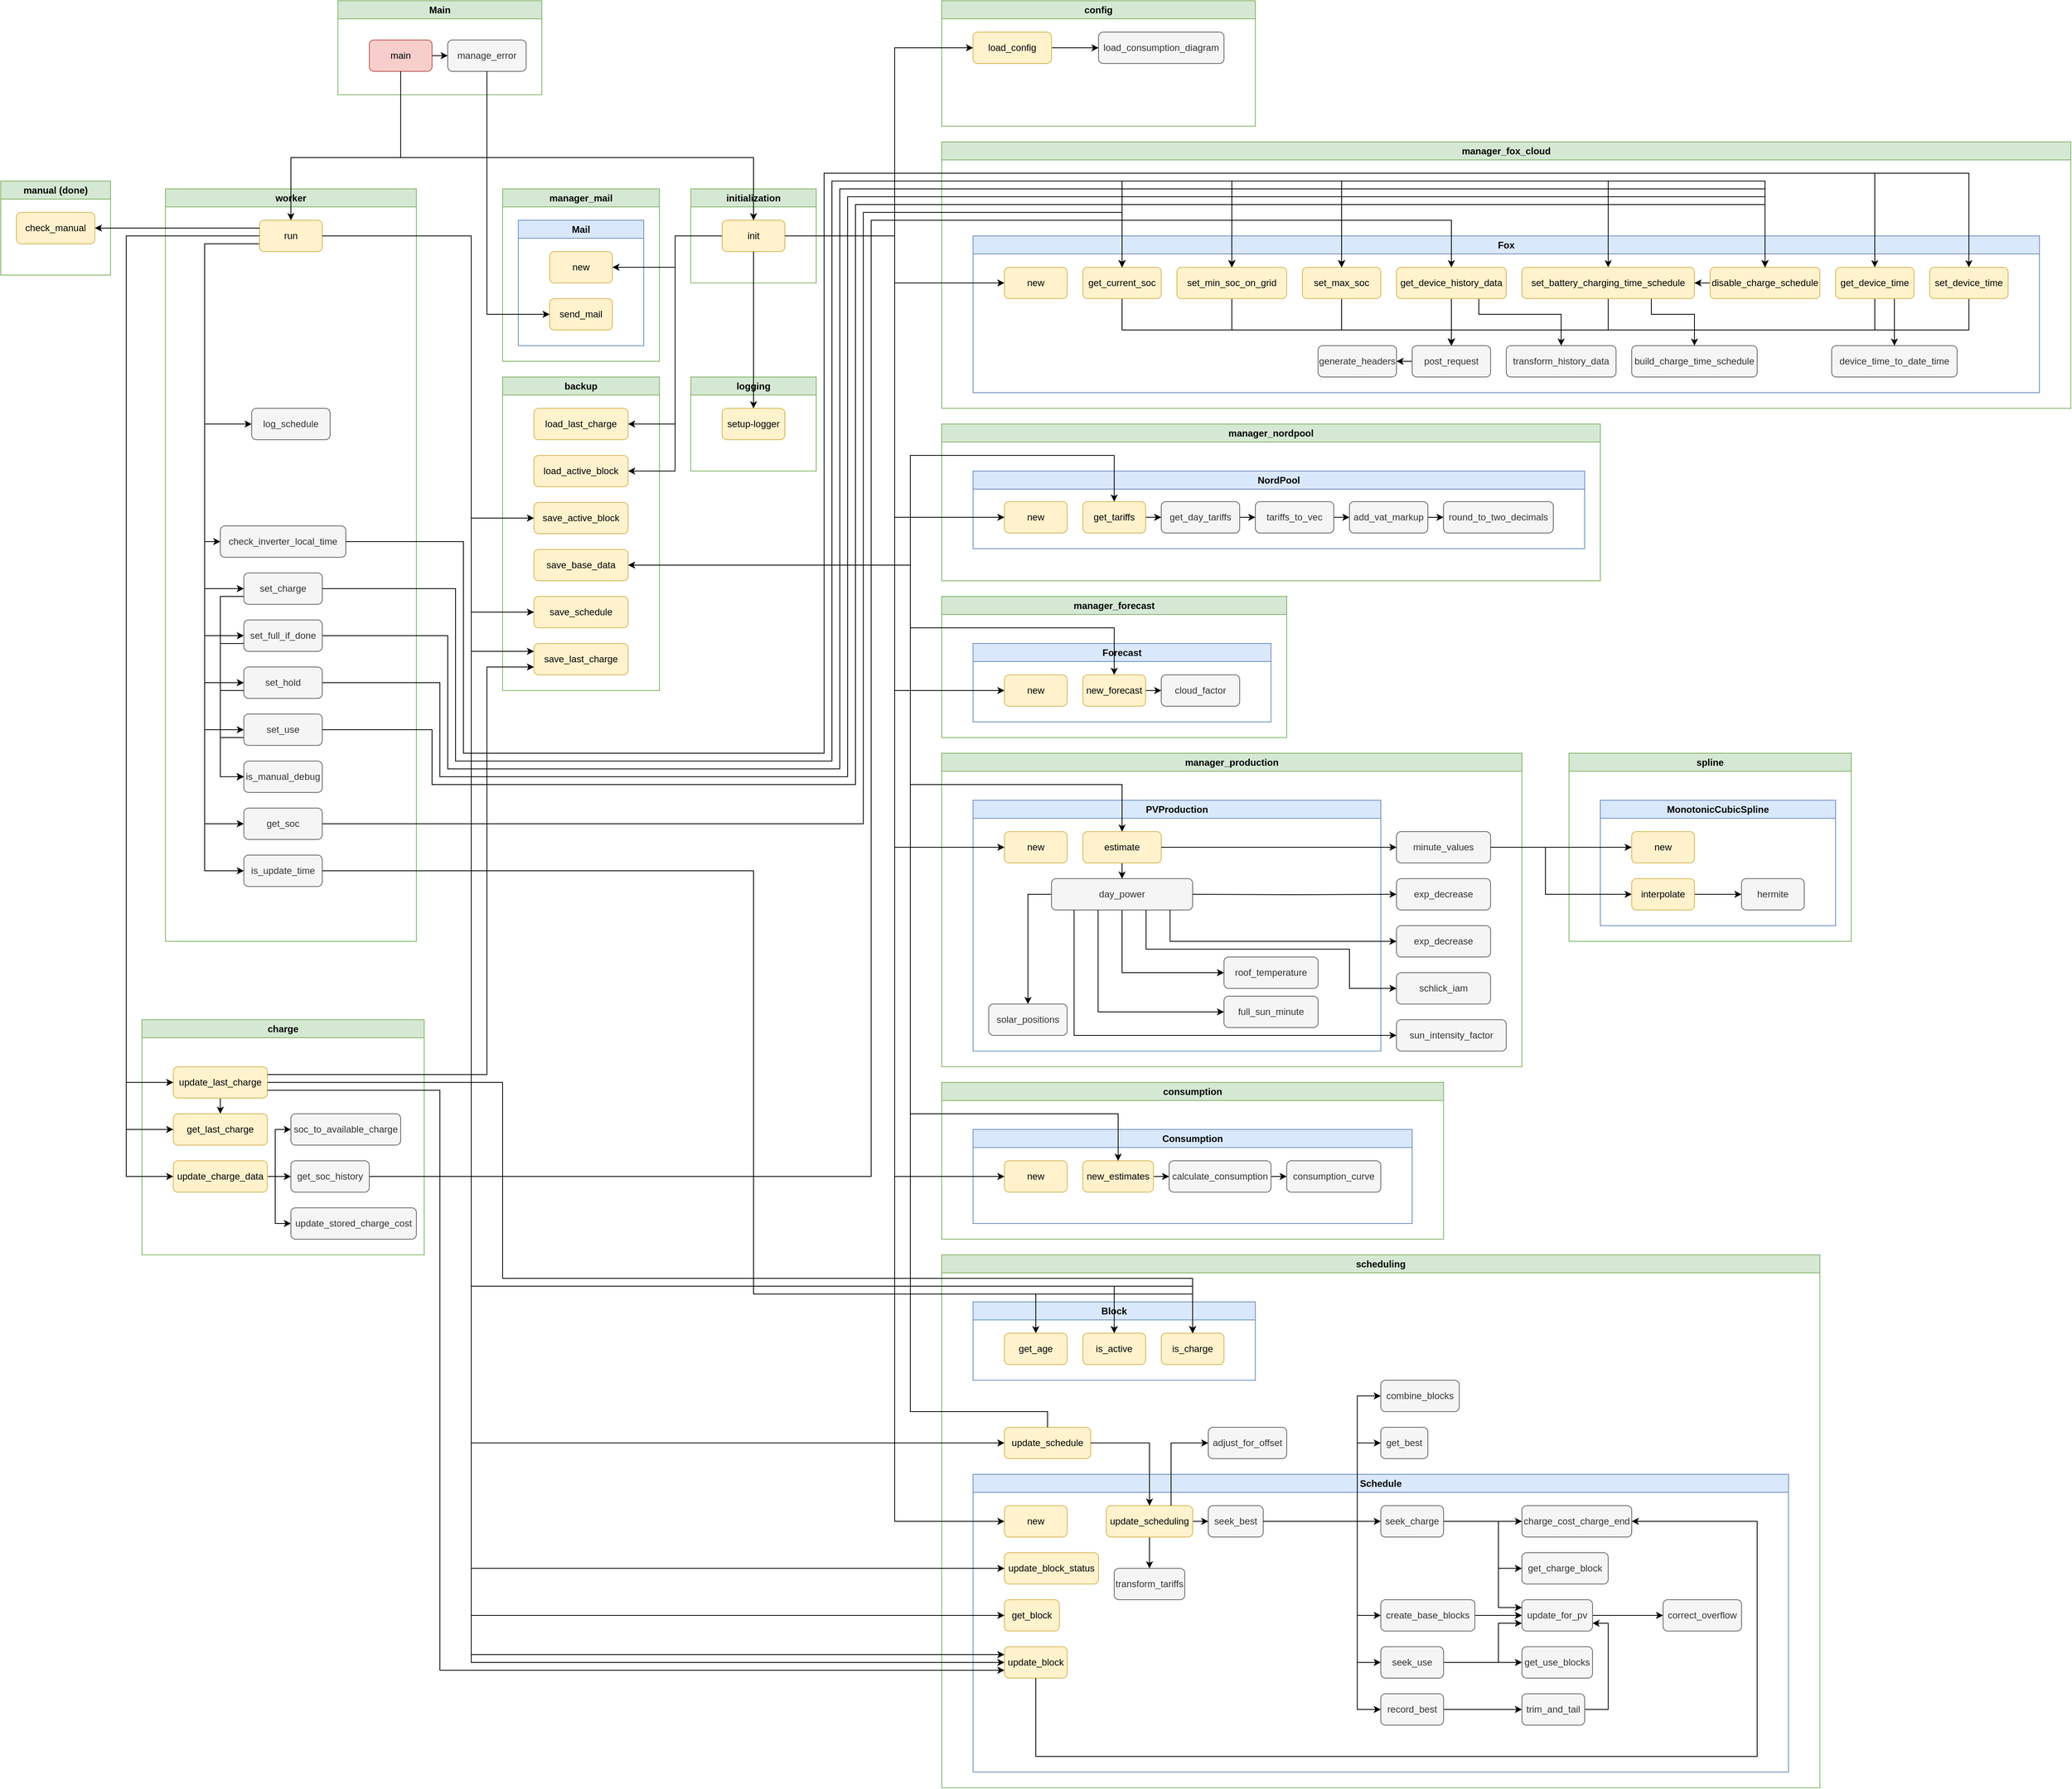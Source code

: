 <mxfile version="28.1.2">
  <diagram name="Sida-1" id="IgE08KsWPzN2sCn0RFcz">
    <mxGraphModel dx="1358" dy="825" grid="1" gridSize="10" guides="1" tooltips="1" connect="1" arrows="1" fold="1" page="1" pageScale="1" pageWidth="3300" pageHeight="2339" math="0" shadow="0">
      <root>
        <mxCell id="0" />
        <mxCell id="1" parent="0" />
        <mxCell id="rRAEdFL90UoUVAQAbm-Y-1" value="Main" style="swimlane;whiteSpace=wrap;html=1;fillColor=#d5e8d4;strokeColor=#82b366;" parent="1" vertex="1">
          <mxGeometry x="470" y="40" width="260" height="120" as="geometry" />
        </mxCell>
        <mxCell id="rRAEdFL90UoUVAQAbm-Y-5" style="edgeStyle=orthogonalEdgeStyle;rounded=0;orthogonalLoop=1;jettySize=auto;html=1;entryX=0;entryY=0.5;entryDx=0;entryDy=0;" parent="rRAEdFL90UoUVAQAbm-Y-1" source="rRAEdFL90UoUVAQAbm-Y-2" target="rRAEdFL90UoUVAQAbm-Y-3" edge="1">
          <mxGeometry relative="1" as="geometry" />
        </mxCell>
        <mxCell id="rRAEdFL90UoUVAQAbm-Y-2" value="main" style="rounded=1;whiteSpace=wrap;html=1;fillColor=#f8cecc;strokeColor=#b85450;" parent="rRAEdFL90UoUVAQAbm-Y-1" vertex="1">
          <mxGeometry x="40" y="50" width="80" height="40" as="geometry" />
        </mxCell>
        <mxCell id="rRAEdFL90UoUVAQAbm-Y-3" value="manage_error" style="rounded=1;whiteSpace=wrap;html=1;fillColor=#f5f5f5;fontColor=#333333;strokeColor=#666666;" parent="rRAEdFL90UoUVAQAbm-Y-1" vertex="1">
          <mxGeometry x="140" y="50" width="100" height="40" as="geometry" />
        </mxCell>
        <mxCell id="rRAEdFL90UoUVAQAbm-Y-6" value="initialization" style="swimlane;whiteSpace=wrap;html=1;fillColor=#d5e8d4;strokeColor=#82b366;" parent="1" vertex="1">
          <mxGeometry x="920" y="280" width="160" height="120" as="geometry" />
        </mxCell>
        <mxCell id="SxXDG0kKTUsUEHDS-JWn-1" value="init" style="rounded=1;whiteSpace=wrap;html=1;fillColor=#fff2cc;strokeColor=#d6b656;" parent="rRAEdFL90UoUVAQAbm-Y-6" vertex="1">
          <mxGeometry x="40" y="40" width="80" height="40" as="geometry" />
        </mxCell>
        <mxCell id="SxXDG0kKTUsUEHDS-JWn-2" value="config" style="swimlane;whiteSpace=wrap;html=1;fillColor=#d5e8d4;strokeColor=#82b366;" parent="1" vertex="1">
          <mxGeometry x="1240" y="40" width="400" height="160" as="geometry" />
        </mxCell>
        <mxCell id="SxXDG0kKTUsUEHDS-JWn-7" style="edgeStyle=orthogonalEdgeStyle;rounded=0;orthogonalLoop=1;jettySize=auto;html=1;entryX=0;entryY=0.5;entryDx=0;entryDy=0;" parent="SxXDG0kKTUsUEHDS-JWn-2" source="SxXDG0kKTUsUEHDS-JWn-3" target="SxXDG0kKTUsUEHDS-JWn-5" edge="1">
          <mxGeometry relative="1" as="geometry">
            <Array as="points" />
          </mxGeometry>
        </mxCell>
        <mxCell id="SxXDG0kKTUsUEHDS-JWn-3" value="load_config" style="rounded=1;whiteSpace=wrap;html=1;fillColor=#fff2cc;strokeColor=#d6b656;" parent="SxXDG0kKTUsUEHDS-JWn-2" vertex="1">
          <mxGeometry x="40" y="40" width="100" height="40" as="geometry" />
        </mxCell>
        <mxCell id="SxXDG0kKTUsUEHDS-JWn-5" value="load_consumption_diagram" style="rounded=1;whiteSpace=wrap;html=1;fillColor=#f5f5f5;fontColor=#333333;strokeColor=#666666;" parent="SxXDG0kKTUsUEHDS-JWn-2" vertex="1">
          <mxGeometry x="200" y="40" width="160" height="40" as="geometry" />
        </mxCell>
        <mxCell id="SxXDG0kKTUsUEHDS-JWn-8" style="edgeStyle=orthogonalEdgeStyle;rounded=0;orthogonalLoop=1;jettySize=auto;html=1;entryX=0;entryY=0.5;entryDx=0;entryDy=0;" parent="1" source="SxXDG0kKTUsUEHDS-JWn-1" target="SxXDG0kKTUsUEHDS-JWn-3" edge="1">
          <mxGeometry relative="1" as="geometry">
            <Array as="points">
              <mxPoint x="1180" y="340" />
              <mxPoint x="1180" y="100" />
            </Array>
          </mxGeometry>
        </mxCell>
        <mxCell id="SxXDG0kKTUsUEHDS-JWn-9" value="manager_fox_cloud" style="swimlane;whiteSpace=wrap;html=1;fillColor=#d5e8d4;strokeColor=#82b366;" parent="1" vertex="1">
          <mxGeometry x="1240" y="220" width="1440" height="340" as="geometry" />
        </mxCell>
        <mxCell id="SxXDG0kKTUsUEHDS-JWn-10" value="Fox" style="swimlane;whiteSpace=wrap;html=1;fillColor=#dae8fc;strokeColor=#6c8ebf;" parent="SxXDG0kKTUsUEHDS-JWn-9" vertex="1">
          <mxGeometry x="40" y="120" width="1360" height="200" as="geometry" />
        </mxCell>
        <mxCell id="SxXDG0kKTUsUEHDS-JWn-11" value="new" style="rounded=1;whiteSpace=wrap;html=1;fillColor=#fff2cc;strokeColor=#d6b656;" parent="SxXDG0kKTUsUEHDS-JWn-10" vertex="1">
          <mxGeometry x="40" y="40" width="80" height="40" as="geometry" />
        </mxCell>
        <mxCell id="SxXDG0kKTUsUEHDS-JWn-64" style="edgeStyle=orthogonalEdgeStyle;rounded=0;orthogonalLoop=1;jettySize=auto;html=1;entryX=0.5;entryY=0;entryDx=0;entryDy=0;exitX=0.5;exitY=1;exitDx=0;exitDy=0;" parent="SxXDG0kKTUsUEHDS-JWn-10" source="SxXDG0kKTUsUEHDS-JWn-51" target="SxXDG0kKTUsUEHDS-JWn-59" edge="1">
          <mxGeometry relative="1" as="geometry">
            <Array as="points">
              <mxPoint x="190" y="120" />
              <mxPoint x="610" y="120" />
            </Array>
          </mxGeometry>
        </mxCell>
        <mxCell id="SxXDG0kKTUsUEHDS-JWn-51" value="get_current_soc" style="rounded=1;whiteSpace=wrap;html=1;fillColor=#fff2cc;strokeColor=#d6b656;" parent="SxXDG0kKTUsUEHDS-JWn-10" vertex="1">
          <mxGeometry x="140" y="40" width="100" height="40" as="geometry" />
        </mxCell>
        <mxCell id="SxXDG0kKTUsUEHDS-JWn-65" style="edgeStyle=orthogonalEdgeStyle;rounded=0;orthogonalLoop=1;jettySize=auto;html=1;entryX=0.5;entryY=0;entryDx=0;entryDy=0;exitX=0.5;exitY=1;exitDx=0;exitDy=0;" parent="SxXDG0kKTUsUEHDS-JWn-10" source="SxXDG0kKTUsUEHDS-JWn-52" target="SxXDG0kKTUsUEHDS-JWn-59" edge="1">
          <mxGeometry relative="1" as="geometry">
            <Array as="points">
              <mxPoint x="330" y="120" />
              <mxPoint x="610" y="120" />
            </Array>
          </mxGeometry>
        </mxCell>
        <mxCell id="SxXDG0kKTUsUEHDS-JWn-52" value="set_min_soc_on_grid" style="rounded=1;whiteSpace=wrap;html=1;fillColor=#fff2cc;strokeColor=#d6b656;" parent="SxXDG0kKTUsUEHDS-JWn-10" vertex="1">
          <mxGeometry x="260" y="40" width="140" height="40" as="geometry" />
        </mxCell>
        <mxCell id="SxXDG0kKTUsUEHDS-JWn-66" style="edgeStyle=orthogonalEdgeStyle;rounded=0;orthogonalLoop=1;jettySize=auto;html=1;entryX=0.5;entryY=0;entryDx=0;entryDy=0;exitX=0.5;exitY=1;exitDx=0;exitDy=0;" parent="SxXDG0kKTUsUEHDS-JWn-10" source="SxXDG0kKTUsUEHDS-JWn-53" target="SxXDG0kKTUsUEHDS-JWn-59" edge="1">
          <mxGeometry relative="1" as="geometry">
            <Array as="points">
              <mxPoint x="470" y="120" />
              <mxPoint x="610" y="120" />
            </Array>
          </mxGeometry>
        </mxCell>
        <mxCell id="SxXDG0kKTUsUEHDS-JWn-53" value="set_max_soc" style="rounded=1;whiteSpace=wrap;html=1;fillColor=#fff2cc;strokeColor=#d6b656;" parent="SxXDG0kKTUsUEHDS-JWn-10" vertex="1">
          <mxGeometry x="420" y="40" width="100" height="40" as="geometry" />
        </mxCell>
        <mxCell id="SxXDG0kKTUsUEHDS-JWn-67" style="edgeStyle=orthogonalEdgeStyle;rounded=0;orthogonalLoop=1;jettySize=auto;html=1;" parent="SxXDG0kKTUsUEHDS-JWn-10" source="SxXDG0kKTUsUEHDS-JWn-54" edge="1">
          <mxGeometry relative="1" as="geometry">
            <mxPoint x="610" y="140" as="targetPoint" />
          </mxGeometry>
        </mxCell>
        <mxCell id="SxXDG0kKTUsUEHDS-JWn-68" style="edgeStyle=orthogonalEdgeStyle;rounded=0;orthogonalLoop=1;jettySize=auto;html=1;entryX=0.5;entryY=0;entryDx=0;entryDy=0;exitX=0.75;exitY=1;exitDx=0;exitDy=0;" parent="SxXDG0kKTUsUEHDS-JWn-10" source="SxXDG0kKTUsUEHDS-JWn-54" target="SxXDG0kKTUsUEHDS-JWn-63" edge="1">
          <mxGeometry relative="1" as="geometry">
            <Array as="points">
              <mxPoint x="645" y="100" />
              <mxPoint x="750" y="100" />
            </Array>
          </mxGeometry>
        </mxCell>
        <mxCell id="SxXDG0kKTUsUEHDS-JWn-54" value="get_device_history_data" style="rounded=1;whiteSpace=wrap;html=1;fillColor=#fff2cc;strokeColor=#d6b656;" parent="SxXDG0kKTUsUEHDS-JWn-10" vertex="1">
          <mxGeometry x="540" y="40" width="140" height="40" as="geometry" />
        </mxCell>
        <mxCell id="SxXDG0kKTUsUEHDS-JWn-69" style="edgeStyle=orthogonalEdgeStyle;rounded=0;orthogonalLoop=1;jettySize=auto;html=1;entryX=0.5;entryY=0;entryDx=0;entryDy=0;exitX=0.5;exitY=1;exitDx=0;exitDy=0;" parent="SxXDG0kKTUsUEHDS-JWn-10" source="SxXDG0kKTUsUEHDS-JWn-55" target="SxXDG0kKTUsUEHDS-JWn-59" edge="1">
          <mxGeometry relative="1" as="geometry">
            <Array as="points">
              <mxPoint x="810" y="120" />
              <mxPoint x="610" y="120" />
            </Array>
          </mxGeometry>
        </mxCell>
        <mxCell id="SxXDG0kKTUsUEHDS-JWn-70" style="edgeStyle=orthogonalEdgeStyle;rounded=0;orthogonalLoop=1;jettySize=auto;html=1;entryX=0.5;entryY=0;entryDx=0;entryDy=0;exitX=0.75;exitY=1;exitDx=0;exitDy=0;" parent="SxXDG0kKTUsUEHDS-JWn-10" source="SxXDG0kKTUsUEHDS-JWn-55" target="SxXDG0kKTUsUEHDS-JWn-61" edge="1">
          <mxGeometry relative="1" as="geometry">
            <Array as="points">
              <mxPoint x="865" y="100" />
              <mxPoint x="920" y="100" />
            </Array>
          </mxGeometry>
        </mxCell>
        <mxCell id="SxXDG0kKTUsUEHDS-JWn-55" value="set_battery_charging_time_schedule" style="rounded=1;whiteSpace=wrap;html=1;fillColor=#fff2cc;strokeColor=#d6b656;" parent="SxXDG0kKTUsUEHDS-JWn-10" vertex="1">
          <mxGeometry x="700" y="40" width="220" height="40" as="geometry" />
        </mxCell>
        <mxCell id="SxXDG0kKTUsUEHDS-JWn-71" style="edgeStyle=orthogonalEdgeStyle;rounded=0;orthogonalLoop=1;jettySize=auto;html=1;entryX=1;entryY=0.5;entryDx=0;entryDy=0;" parent="SxXDG0kKTUsUEHDS-JWn-10" source="SxXDG0kKTUsUEHDS-JWn-56" target="SxXDG0kKTUsUEHDS-JWn-55" edge="1">
          <mxGeometry relative="1" as="geometry" />
        </mxCell>
        <mxCell id="SxXDG0kKTUsUEHDS-JWn-56" value="disable_charge_schedule" style="rounded=1;whiteSpace=wrap;html=1;fillColor=#fff2cc;strokeColor=#d6b656;" parent="SxXDG0kKTUsUEHDS-JWn-10" vertex="1">
          <mxGeometry x="940" y="40" width="140" height="40" as="geometry" />
        </mxCell>
        <mxCell id="SxXDG0kKTUsUEHDS-JWn-72" style="edgeStyle=orthogonalEdgeStyle;rounded=0;orthogonalLoop=1;jettySize=auto;html=1;entryX=0.5;entryY=0;entryDx=0;entryDy=0;exitX=0.5;exitY=1;exitDx=0;exitDy=0;" parent="SxXDG0kKTUsUEHDS-JWn-10" source="SxXDG0kKTUsUEHDS-JWn-57" target="SxXDG0kKTUsUEHDS-JWn-59" edge="1">
          <mxGeometry relative="1" as="geometry">
            <Array as="points">
              <mxPoint x="1150" y="120" />
              <mxPoint x="610" y="120" />
            </Array>
          </mxGeometry>
        </mxCell>
        <mxCell id="SxXDG0kKTUsUEHDS-JWn-73" style="edgeStyle=orthogonalEdgeStyle;rounded=0;orthogonalLoop=1;jettySize=auto;html=1;entryX=0.5;entryY=0;entryDx=0;entryDy=0;exitX=0.75;exitY=1;exitDx=0;exitDy=0;" parent="SxXDG0kKTUsUEHDS-JWn-10" source="SxXDG0kKTUsUEHDS-JWn-57" target="SxXDG0kKTUsUEHDS-JWn-62" edge="1">
          <mxGeometry relative="1" as="geometry" />
        </mxCell>
        <mxCell id="SxXDG0kKTUsUEHDS-JWn-57" value="get_device_time" style="rounded=1;whiteSpace=wrap;html=1;fillColor=#fff2cc;strokeColor=#d6b656;" parent="SxXDG0kKTUsUEHDS-JWn-10" vertex="1">
          <mxGeometry x="1100" y="40" width="100" height="40" as="geometry" />
        </mxCell>
        <mxCell id="SxXDG0kKTUsUEHDS-JWn-74" style="edgeStyle=orthogonalEdgeStyle;rounded=0;orthogonalLoop=1;jettySize=auto;html=1;exitX=0.5;exitY=1;exitDx=0;exitDy=0;entryX=0.5;entryY=0;entryDx=0;entryDy=0;" parent="SxXDG0kKTUsUEHDS-JWn-10" source="SxXDG0kKTUsUEHDS-JWn-58" target="SxXDG0kKTUsUEHDS-JWn-59" edge="1">
          <mxGeometry relative="1" as="geometry">
            <mxPoint x="610" y="140" as="targetPoint" />
            <Array as="points">
              <mxPoint x="1270" y="120" />
              <mxPoint x="610" y="120" />
            </Array>
          </mxGeometry>
        </mxCell>
        <mxCell id="SxXDG0kKTUsUEHDS-JWn-58" value="set_device_time" style="rounded=1;whiteSpace=wrap;html=1;fillColor=#fff2cc;strokeColor=#d6b656;" parent="SxXDG0kKTUsUEHDS-JWn-10" vertex="1">
          <mxGeometry x="1220" y="40" width="100" height="40" as="geometry" />
        </mxCell>
        <mxCell id="SxXDG0kKTUsUEHDS-JWn-75" style="edgeStyle=orthogonalEdgeStyle;rounded=0;orthogonalLoop=1;jettySize=auto;html=1;entryX=1;entryY=0.5;entryDx=0;entryDy=0;" parent="SxXDG0kKTUsUEHDS-JWn-10" source="SxXDG0kKTUsUEHDS-JWn-59" target="SxXDG0kKTUsUEHDS-JWn-60" edge="1">
          <mxGeometry relative="1" as="geometry" />
        </mxCell>
        <mxCell id="SxXDG0kKTUsUEHDS-JWn-59" value="post_request" style="rounded=1;whiteSpace=wrap;html=1;fillColor=#f5f5f5;strokeColor=#666666;fontColor=#333333;" parent="SxXDG0kKTUsUEHDS-JWn-10" vertex="1">
          <mxGeometry x="560" y="140" width="100" height="40" as="geometry" />
        </mxCell>
        <mxCell id="SxXDG0kKTUsUEHDS-JWn-60" value="generate_headers" style="rounded=1;whiteSpace=wrap;html=1;fillColor=#f5f5f5;strokeColor=#666666;fontColor=#333333;" parent="SxXDG0kKTUsUEHDS-JWn-10" vertex="1">
          <mxGeometry x="440" y="140" width="100" height="40" as="geometry" />
        </mxCell>
        <mxCell id="SxXDG0kKTUsUEHDS-JWn-61" value="build_charge_time_schedule" style="rounded=1;whiteSpace=wrap;html=1;fillColor=#f5f5f5;strokeColor=#666666;fontColor=#333333;" parent="SxXDG0kKTUsUEHDS-JWn-10" vertex="1">
          <mxGeometry x="840" y="140" width="160" height="40" as="geometry" />
        </mxCell>
        <mxCell id="SxXDG0kKTUsUEHDS-JWn-62" value="device_time_to_date_time" style="rounded=1;whiteSpace=wrap;html=1;fillColor=#f5f5f5;strokeColor=#666666;fontColor=#333333;" parent="SxXDG0kKTUsUEHDS-JWn-10" vertex="1">
          <mxGeometry x="1095" y="140" width="160" height="40" as="geometry" />
        </mxCell>
        <mxCell id="SxXDG0kKTUsUEHDS-JWn-63" value="transform_history_data" style="rounded=1;whiteSpace=wrap;html=1;fillColor=#f5f5f5;strokeColor=#666666;fontColor=#333333;" parent="SxXDG0kKTUsUEHDS-JWn-10" vertex="1">
          <mxGeometry x="680" y="140" width="140" height="40" as="geometry" />
        </mxCell>
        <mxCell id="SxXDG0kKTUsUEHDS-JWn-12" style="edgeStyle=orthogonalEdgeStyle;rounded=0;orthogonalLoop=1;jettySize=auto;html=1;entryX=0;entryY=0.5;entryDx=0;entryDy=0;exitX=1;exitY=0.5;exitDx=0;exitDy=0;" parent="1" source="SxXDG0kKTUsUEHDS-JWn-1" target="SxXDG0kKTUsUEHDS-JWn-11" edge="1">
          <mxGeometry relative="1" as="geometry">
            <Array as="points">
              <mxPoint x="1180" y="340" />
              <mxPoint x="1180" y="400" />
            </Array>
          </mxGeometry>
        </mxCell>
        <mxCell id="SxXDG0kKTUsUEHDS-JWn-13" value="manager_nordpool" style="swimlane;whiteSpace=wrap;html=1;fillColor=#d5e8d4;strokeColor=#82b366;" parent="1" vertex="1">
          <mxGeometry x="1240" y="580" width="840" height="200" as="geometry" />
        </mxCell>
        <mxCell id="SxXDG0kKTUsUEHDS-JWn-15" value="NordPool" style="swimlane;whiteSpace=wrap;html=1;fillColor=#dae8fc;strokeColor=#6c8ebf;" parent="SxXDG0kKTUsUEHDS-JWn-13" vertex="1">
          <mxGeometry x="40" y="60" width="780" height="99" as="geometry" />
        </mxCell>
        <mxCell id="SxXDG0kKTUsUEHDS-JWn-16" value="new" style="rounded=1;whiteSpace=wrap;html=1;fillColor=#fff2cc;strokeColor=#d6b656;" parent="SxXDG0kKTUsUEHDS-JWn-15" vertex="1">
          <mxGeometry x="40" y="39" width="80" height="40" as="geometry" />
        </mxCell>
        <mxCell id="SxXDG0kKTUsUEHDS-JWn-79" style="edgeStyle=orthogonalEdgeStyle;rounded=0;orthogonalLoop=1;jettySize=auto;html=1;entryX=0;entryY=0.5;entryDx=0;entryDy=0;" parent="SxXDG0kKTUsUEHDS-JWn-15" source="SxXDG0kKTUsUEHDS-JWn-76" target="SxXDG0kKTUsUEHDS-JWn-77" edge="1">
          <mxGeometry relative="1" as="geometry" />
        </mxCell>
        <mxCell id="SxXDG0kKTUsUEHDS-JWn-76" value="get_tariffs" style="rounded=1;whiteSpace=wrap;html=1;fillColor=#fff2cc;strokeColor=#d6b656;" parent="SxXDG0kKTUsUEHDS-JWn-15" vertex="1">
          <mxGeometry x="140" y="39" width="80" height="40" as="geometry" />
        </mxCell>
        <mxCell id="SxXDG0kKTUsUEHDS-JWn-80" style="edgeStyle=orthogonalEdgeStyle;rounded=0;orthogonalLoop=1;jettySize=auto;html=1;entryX=0;entryY=0.5;entryDx=0;entryDy=0;" parent="SxXDG0kKTUsUEHDS-JWn-15" source="SxXDG0kKTUsUEHDS-JWn-77" target="SxXDG0kKTUsUEHDS-JWn-78" edge="1">
          <mxGeometry relative="1" as="geometry" />
        </mxCell>
        <mxCell id="SxXDG0kKTUsUEHDS-JWn-77" value="get_day_tariffs" style="rounded=1;whiteSpace=wrap;html=1;fillColor=#f5f5f5;strokeColor=#666666;fontColor=#333333;" parent="SxXDG0kKTUsUEHDS-JWn-15" vertex="1">
          <mxGeometry x="240" y="39" width="100" height="40" as="geometry" />
        </mxCell>
        <mxCell id="4N4IXD-STvBIJI7_eN9E-3" style="edgeStyle=orthogonalEdgeStyle;rounded=0;orthogonalLoop=1;jettySize=auto;html=1;exitX=1;exitY=0.5;exitDx=0;exitDy=0;entryX=0;entryY=0.5;entryDx=0;entryDy=0;" parent="SxXDG0kKTUsUEHDS-JWn-15" source="SxXDG0kKTUsUEHDS-JWn-78" target="4N4IXD-STvBIJI7_eN9E-1" edge="1">
          <mxGeometry relative="1" as="geometry" />
        </mxCell>
        <mxCell id="SxXDG0kKTUsUEHDS-JWn-78" value="tariffs_to_vec" style="rounded=1;whiteSpace=wrap;html=1;fillColor=#f5f5f5;strokeColor=#666666;fontColor=#333333;" parent="SxXDG0kKTUsUEHDS-JWn-15" vertex="1">
          <mxGeometry x="360" y="39" width="100" height="40" as="geometry" />
        </mxCell>
        <mxCell id="4N4IXD-STvBIJI7_eN9E-4" style="edgeStyle=orthogonalEdgeStyle;rounded=0;orthogonalLoop=1;jettySize=auto;html=1;exitX=1;exitY=0.5;exitDx=0;exitDy=0;entryX=0;entryY=0.5;entryDx=0;entryDy=0;" parent="SxXDG0kKTUsUEHDS-JWn-15" source="4N4IXD-STvBIJI7_eN9E-1" target="4N4IXD-STvBIJI7_eN9E-2" edge="1">
          <mxGeometry relative="1" as="geometry" />
        </mxCell>
        <mxCell id="4N4IXD-STvBIJI7_eN9E-1" value="add_vat_markup" style="rounded=1;whiteSpace=wrap;html=1;fillColor=#f5f5f5;strokeColor=#666666;fontColor=#333333;" parent="SxXDG0kKTUsUEHDS-JWn-15" vertex="1">
          <mxGeometry x="480" y="39" width="100" height="40" as="geometry" />
        </mxCell>
        <mxCell id="4N4IXD-STvBIJI7_eN9E-2" value="round_to_two_decimals" style="rounded=1;whiteSpace=wrap;html=1;fillColor=#f5f5f5;strokeColor=#666666;fontColor=#333333;" parent="SxXDG0kKTUsUEHDS-JWn-15" vertex="1">
          <mxGeometry x="600" y="39" width="140" height="40" as="geometry" />
        </mxCell>
        <mxCell id="SxXDG0kKTUsUEHDS-JWn-17" style="edgeStyle=orthogonalEdgeStyle;rounded=0;orthogonalLoop=1;jettySize=auto;html=1;entryX=0;entryY=0.5;entryDx=0;entryDy=0;exitX=1;exitY=0.5;exitDx=0;exitDy=0;" parent="1" source="SxXDG0kKTUsUEHDS-JWn-1" target="SxXDG0kKTUsUEHDS-JWn-16" edge="1">
          <mxGeometry relative="1" as="geometry">
            <Array as="points">
              <mxPoint x="1180" y="340" />
              <mxPoint x="1180" y="699" />
            </Array>
          </mxGeometry>
        </mxCell>
        <mxCell id="SxXDG0kKTUsUEHDS-JWn-18" value="manager_forecast" style="swimlane;whiteSpace=wrap;html=1;fillColor=#d5e8d4;strokeColor=#82b366;" parent="1" vertex="1">
          <mxGeometry x="1240" y="800" width="440" height="180" as="geometry" />
        </mxCell>
        <mxCell id="SxXDG0kKTUsUEHDS-JWn-19" value="Forecast" style="swimlane;whiteSpace=wrap;html=1;fillColor=#dae8fc;strokeColor=#6c8ebf;" parent="SxXDG0kKTUsUEHDS-JWn-18" vertex="1">
          <mxGeometry x="40" y="60" width="380" height="100" as="geometry" />
        </mxCell>
        <mxCell id="SxXDG0kKTUsUEHDS-JWn-20" value="new" style="rounded=1;whiteSpace=wrap;html=1;fillColor=#fff2cc;strokeColor=#d6b656;" parent="SxXDG0kKTUsUEHDS-JWn-19" vertex="1">
          <mxGeometry x="40" y="40" width="80" height="40" as="geometry" />
        </mxCell>
        <mxCell id="SxXDG0kKTUsUEHDS-JWn-83" style="edgeStyle=orthogonalEdgeStyle;rounded=0;orthogonalLoop=1;jettySize=auto;html=1;entryX=0;entryY=0.5;entryDx=0;entryDy=0;" parent="SxXDG0kKTUsUEHDS-JWn-19" source="SxXDG0kKTUsUEHDS-JWn-81" target="SxXDG0kKTUsUEHDS-JWn-82" edge="1">
          <mxGeometry relative="1" as="geometry" />
        </mxCell>
        <mxCell id="SxXDG0kKTUsUEHDS-JWn-81" value="new_forecast" style="rounded=1;whiteSpace=wrap;html=1;fillColor=#fff2cc;strokeColor=#d6b656;" parent="SxXDG0kKTUsUEHDS-JWn-19" vertex="1">
          <mxGeometry x="140" y="40" width="80" height="40" as="geometry" />
        </mxCell>
        <mxCell id="SxXDG0kKTUsUEHDS-JWn-82" value="cloud_factor" style="rounded=1;whiteSpace=wrap;html=1;fillColor=#f5f5f5;strokeColor=#666666;fontColor=#333333;" parent="SxXDG0kKTUsUEHDS-JWn-19" vertex="1">
          <mxGeometry x="240" y="40" width="100" height="40" as="geometry" />
        </mxCell>
        <mxCell id="SxXDG0kKTUsUEHDS-JWn-21" style="edgeStyle=orthogonalEdgeStyle;rounded=0;orthogonalLoop=1;jettySize=auto;html=1;entryX=0;entryY=0.5;entryDx=0;entryDy=0;" parent="1" source="SxXDG0kKTUsUEHDS-JWn-1" target="SxXDG0kKTUsUEHDS-JWn-20" edge="1">
          <mxGeometry relative="1" as="geometry">
            <Array as="points">
              <mxPoint x="1180" y="340" />
              <mxPoint x="1180" y="920" />
            </Array>
          </mxGeometry>
        </mxCell>
        <mxCell id="SxXDG0kKTUsUEHDS-JWn-22" value="manager_production" style="swimlane;whiteSpace=wrap;html=1;fillColor=#d5e8d4;strokeColor=#82b366;" parent="1" vertex="1">
          <mxGeometry x="1240" y="1000" width="740" height="400" as="geometry" />
        </mxCell>
        <mxCell id="SxXDG0kKTUsUEHDS-JWn-23" value="PVProduction" style="swimlane;whiteSpace=wrap;html=1;fillColor=#dae8fc;strokeColor=#6c8ebf;" parent="SxXDG0kKTUsUEHDS-JWn-22" vertex="1">
          <mxGeometry x="40" y="60" width="520" height="320" as="geometry" />
        </mxCell>
        <mxCell id="SxXDG0kKTUsUEHDS-JWn-24" value="new" style="rounded=1;whiteSpace=wrap;html=1;fillColor=#fff2cc;strokeColor=#d6b656;" parent="SxXDG0kKTUsUEHDS-JWn-23" vertex="1">
          <mxGeometry x="40" y="40" width="80" height="40" as="geometry" />
        </mxCell>
        <mxCell id="SxXDG0kKTUsUEHDS-JWn-90" style="edgeStyle=orthogonalEdgeStyle;rounded=0;orthogonalLoop=1;jettySize=auto;html=1;entryX=0.5;entryY=0;entryDx=0;entryDy=0;" parent="SxXDG0kKTUsUEHDS-JWn-23" source="SxXDG0kKTUsUEHDS-JWn-84" target="SxXDG0kKTUsUEHDS-JWn-85" edge="1">
          <mxGeometry relative="1" as="geometry" />
        </mxCell>
        <mxCell id="SxXDG0kKTUsUEHDS-JWn-84" value="estimate" style="rounded=1;whiteSpace=wrap;html=1;fillColor=#fff2cc;strokeColor=#d6b656;" parent="SxXDG0kKTUsUEHDS-JWn-23" vertex="1">
          <mxGeometry x="140" y="40" width="100" height="40" as="geometry" />
        </mxCell>
        <mxCell id="SxXDG0kKTUsUEHDS-JWn-92" style="edgeStyle=orthogonalEdgeStyle;rounded=0;orthogonalLoop=1;jettySize=auto;html=1;entryX=0.5;entryY=0;entryDx=0;entryDy=0;exitX=0;exitY=0.5;exitDx=0;exitDy=0;" parent="SxXDG0kKTUsUEHDS-JWn-23" source="SxXDG0kKTUsUEHDS-JWn-85" target="SxXDG0kKTUsUEHDS-JWn-89" edge="1">
          <mxGeometry relative="1" as="geometry">
            <mxPoint x="110" y="190" as="sourcePoint" />
          </mxGeometry>
        </mxCell>
        <mxCell id="Negra6Xb-q4W2vQkbLZn-4" style="edgeStyle=orthogonalEdgeStyle;rounded=0;orthogonalLoop=1;jettySize=auto;html=1;entryX=0;entryY=0.5;entryDx=0;entryDy=0;exitX=0.5;exitY=1;exitDx=0;exitDy=0;exitPerimeter=0;" edge="1" parent="SxXDG0kKTUsUEHDS-JWn-23" source="SxXDG0kKTUsUEHDS-JWn-85" target="Negra6Xb-q4W2vQkbLZn-3">
          <mxGeometry relative="1" as="geometry" />
        </mxCell>
        <mxCell id="SxXDG0kKTUsUEHDS-JWn-85" value="day_power" style="rounded=1;whiteSpace=wrap;html=1;fillColor=#f5f5f5;strokeColor=#666666;fontColor=#333333;points=[[0,0,0,0,0],[0,0.25,0,0,0],[0,0.5,0,0,0],[0,0.75,0,0,0],[0,1,0,0,0],[0.16,1,0,0,0],[0.25,0,0,0,0],[0.33,1,0,0,0],[0.5,0,0,0,0],[0.5,1,0,0,0],[0.67,1,0,0,0],[0.75,0,0,0,0],[0.84,1,0,0,0],[1,0,0,0,0],[1,0.25,0,0,0],[1,0.5,0,0,0],[1,0.75,0,0,0],[1,1,0,0,0]];" parent="SxXDG0kKTUsUEHDS-JWn-23" vertex="1">
          <mxGeometry x="100" y="100" width="180" height="40" as="geometry" />
        </mxCell>
        <mxCell id="SxXDG0kKTUsUEHDS-JWn-89" value="solar_positions" style="rounded=1;whiteSpace=wrap;html=1;fillColor=#f5f5f5;strokeColor=#666666;fontColor=#333333;" parent="SxXDG0kKTUsUEHDS-JWn-23" vertex="1">
          <mxGeometry x="20" y="260" width="100" height="40" as="geometry" />
        </mxCell>
        <mxCell id="Negra6Xb-q4W2vQkbLZn-1" value="full_sun_minute" style="rounded=1;whiteSpace=wrap;html=1;fillColor=#f5f5f5;strokeColor=#666666;fontColor=#333333;" vertex="1" parent="SxXDG0kKTUsUEHDS-JWn-23">
          <mxGeometry x="320" y="250" width="120" height="40" as="geometry" />
        </mxCell>
        <mxCell id="Negra6Xb-q4W2vQkbLZn-2" style="edgeStyle=orthogonalEdgeStyle;rounded=0;orthogonalLoop=1;jettySize=auto;html=1;entryX=0;entryY=0.5;entryDx=0;entryDy=0;exitX=0.33;exitY=1;exitDx=0;exitDy=0;exitPerimeter=0;" edge="1" parent="SxXDG0kKTUsUEHDS-JWn-23" source="SxXDG0kKTUsUEHDS-JWn-85" target="Negra6Xb-q4W2vQkbLZn-1">
          <mxGeometry relative="1" as="geometry" />
        </mxCell>
        <mxCell id="Negra6Xb-q4W2vQkbLZn-3" value="roof_temperature" style="rounded=1;whiteSpace=wrap;html=1;fillColor=#f5f5f5;strokeColor=#666666;fontColor=#333333;" vertex="1" parent="SxXDG0kKTUsUEHDS-JWn-23">
          <mxGeometry x="320" y="200" width="120" height="40" as="geometry" />
        </mxCell>
        <mxCell id="SxXDG0kKTUsUEHDS-JWn-86" value="minute_values" style="rounded=1;whiteSpace=wrap;html=1;fillColor=#f5f5f5;strokeColor=#666666;fontColor=#333333;" parent="SxXDG0kKTUsUEHDS-JWn-22" vertex="1">
          <mxGeometry x="580" y="100" width="120" height="40" as="geometry" />
        </mxCell>
        <mxCell id="SxXDG0kKTUsUEHDS-JWn-93" style="edgeStyle=orthogonalEdgeStyle;rounded=0;orthogonalLoop=1;jettySize=auto;html=1;entryX=0;entryY=0.5;entryDx=0;entryDy=0;exitX=1;exitY=0.5;exitDx=0;exitDy=0;" parent="SxXDG0kKTUsUEHDS-JWn-22" source="SxXDG0kKTUsUEHDS-JWn-84" target="SxXDG0kKTUsUEHDS-JWn-86" edge="1">
          <mxGeometry relative="1" as="geometry" />
        </mxCell>
        <mxCell id="SxXDG0kKTUsUEHDS-JWn-88" value="sun_intensity_factor" style="rounded=1;whiteSpace=wrap;html=1;fillColor=#f5f5f5;strokeColor=#666666;fontColor=#333333;" parent="SxXDG0kKTUsUEHDS-JWn-22" vertex="1">
          <mxGeometry x="580" y="340" width="140" height="40" as="geometry" />
        </mxCell>
        <mxCell id="SxXDG0kKTUsUEHDS-JWn-91" style="edgeStyle=orthogonalEdgeStyle;rounded=0;orthogonalLoop=1;jettySize=auto;html=1;entryX=0;entryY=0.5;entryDx=0;entryDy=0;exitX=0.16;exitY=1;exitDx=0;exitDy=0;exitPerimeter=0;" parent="SxXDG0kKTUsUEHDS-JWn-22" source="SxXDG0kKTUsUEHDS-JWn-85" target="SxXDG0kKTUsUEHDS-JWn-88" edge="1">
          <mxGeometry relative="1" as="geometry">
            <Array as="points">
              <mxPoint x="169" y="360" />
            </Array>
          </mxGeometry>
        </mxCell>
        <mxCell id="Negra6Xb-q4W2vQkbLZn-5" value="schlick_iam" style="rounded=1;whiteSpace=wrap;html=1;fillColor=#f5f5f5;strokeColor=#666666;fontColor=#333333;" vertex="1" parent="SxXDG0kKTUsUEHDS-JWn-22">
          <mxGeometry x="580" y="280" width="120" height="40" as="geometry" />
        </mxCell>
        <mxCell id="Negra6Xb-q4W2vQkbLZn-6" value="exp_decrease" style="rounded=1;whiteSpace=wrap;html=1;fillColor=#f5f5f5;strokeColor=#666666;fontColor=#333333;" vertex="1" parent="SxXDG0kKTUsUEHDS-JWn-22">
          <mxGeometry x="580" y="220" width="120" height="40" as="geometry" />
        </mxCell>
        <mxCell id="Negra6Xb-q4W2vQkbLZn-7" value="exp_decrease" style="rounded=1;whiteSpace=wrap;html=1;fillColor=#f5f5f5;strokeColor=#666666;fontColor=#333333;" vertex="1" parent="SxXDG0kKTUsUEHDS-JWn-22">
          <mxGeometry x="580" y="160" width="120" height="40" as="geometry" />
        </mxCell>
        <mxCell id="Negra6Xb-q4W2vQkbLZn-8" style="edgeStyle=orthogonalEdgeStyle;rounded=0;orthogonalLoop=1;jettySize=auto;html=1;entryX=0;entryY=0.5;entryDx=0;entryDy=0;exitX=0.67;exitY=1;exitDx=0;exitDy=0;exitPerimeter=0;" edge="1" parent="SxXDG0kKTUsUEHDS-JWn-22" source="SxXDG0kKTUsUEHDS-JWn-85" target="Negra6Xb-q4W2vQkbLZn-5">
          <mxGeometry relative="1" as="geometry">
            <Array as="points">
              <mxPoint x="261" y="250" />
              <mxPoint x="520" y="250" />
              <mxPoint x="520" y="300" />
            </Array>
          </mxGeometry>
        </mxCell>
        <mxCell id="Negra6Xb-q4W2vQkbLZn-9" style="edgeStyle=orthogonalEdgeStyle;rounded=0;orthogonalLoop=1;jettySize=auto;html=1;entryX=0;entryY=0.5;entryDx=0;entryDy=0;exitX=0.84;exitY=1;exitDx=0;exitDy=0;exitPerimeter=0;" edge="1" parent="SxXDG0kKTUsUEHDS-JWn-22" source="SxXDG0kKTUsUEHDS-JWn-85" target="Negra6Xb-q4W2vQkbLZn-6">
          <mxGeometry relative="1" as="geometry">
            <Array as="points">
              <mxPoint x="291" y="240" />
            </Array>
          </mxGeometry>
        </mxCell>
        <mxCell id="Negra6Xb-q4W2vQkbLZn-10" style="edgeStyle=orthogonalEdgeStyle;rounded=0;orthogonalLoop=1;jettySize=auto;html=1;entryX=0;entryY=0.5;entryDx=0;entryDy=0;" edge="1" parent="SxXDG0kKTUsUEHDS-JWn-22" target="Negra6Xb-q4W2vQkbLZn-7">
          <mxGeometry relative="1" as="geometry">
            <mxPoint x="320" y="180" as="sourcePoint" />
          </mxGeometry>
        </mxCell>
        <mxCell id="SxXDG0kKTUsUEHDS-JWn-25" style="edgeStyle=orthogonalEdgeStyle;rounded=0;orthogonalLoop=1;jettySize=auto;html=1;entryX=0;entryY=0.5;entryDx=0;entryDy=0;" parent="1" source="SxXDG0kKTUsUEHDS-JWn-1" target="SxXDG0kKTUsUEHDS-JWn-24" edge="1">
          <mxGeometry relative="1" as="geometry">
            <Array as="points">
              <mxPoint x="1180" y="340" />
              <mxPoint x="1180" y="1120" />
            </Array>
          </mxGeometry>
        </mxCell>
        <mxCell id="SxXDG0kKTUsUEHDS-JWn-26" value="consumption" style="swimlane;whiteSpace=wrap;html=1;fillColor=#d5e8d4;strokeColor=#82b366;" parent="1" vertex="1">
          <mxGeometry x="1240" y="1420" width="640" height="200" as="geometry" />
        </mxCell>
        <mxCell id="SxXDG0kKTUsUEHDS-JWn-27" value="Consumption" style="swimlane;whiteSpace=wrap;html=1;fillColor=#dae8fc;strokeColor=#6c8ebf;" parent="SxXDG0kKTUsUEHDS-JWn-26" vertex="1">
          <mxGeometry x="40" y="60" width="560" height="120" as="geometry" />
        </mxCell>
        <mxCell id="SxXDG0kKTUsUEHDS-JWn-28" value="new" style="rounded=1;whiteSpace=wrap;html=1;fillColor=#fff2cc;strokeColor=#d6b656;" parent="SxXDG0kKTUsUEHDS-JWn-27" vertex="1">
          <mxGeometry x="40" y="40" width="80" height="40" as="geometry" />
        </mxCell>
        <mxCell id="SxXDG0kKTUsUEHDS-JWn-183" style="edgeStyle=orthogonalEdgeStyle;rounded=0;orthogonalLoop=1;jettySize=auto;html=1;exitX=1;exitY=0.5;exitDx=0;exitDy=0;entryX=0;entryY=0.5;entryDx=0;entryDy=0;" parent="SxXDG0kKTUsUEHDS-JWn-27" source="SxXDG0kKTUsUEHDS-JWn-180" target="SxXDG0kKTUsUEHDS-JWn-181" edge="1">
          <mxGeometry relative="1" as="geometry" />
        </mxCell>
        <mxCell id="SxXDG0kKTUsUEHDS-JWn-180" value="new_estimates" style="rounded=1;whiteSpace=wrap;html=1;fillColor=#fff2cc;strokeColor=#d6b656;" parent="SxXDG0kKTUsUEHDS-JWn-27" vertex="1">
          <mxGeometry x="140" y="40" width="90" height="40" as="geometry" />
        </mxCell>
        <mxCell id="SxXDG0kKTUsUEHDS-JWn-184" style="edgeStyle=orthogonalEdgeStyle;rounded=0;orthogonalLoop=1;jettySize=auto;html=1;exitX=1;exitY=0.5;exitDx=0;exitDy=0;entryX=0;entryY=0.5;entryDx=0;entryDy=0;" parent="SxXDG0kKTUsUEHDS-JWn-27" source="SxXDG0kKTUsUEHDS-JWn-181" target="SxXDG0kKTUsUEHDS-JWn-182" edge="1">
          <mxGeometry relative="1" as="geometry" />
        </mxCell>
        <mxCell id="SxXDG0kKTUsUEHDS-JWn-181" value="calculate_consumption" style="rounded=1;whiteSpace=wrap;html=1;fillColor=#f5f5f5;strokeColor=#666666;fontColor=#333333;" parent="SxXDG0kKTUsUEHDS-JWn-27" vertex="1">
          <mxGeometry x="250" y="40" width="130" height="40" as="geometry" />
        </mxCell>
        <mxCell id="SxXDG0kKTUsUEHDS-JWn-182" value="consumption_curve" style="rounded=1;whiteSpace=wrap;html=1;fillColor=#f5f5f5;strokeColor=#666666;fontColor=#333333;" parent="SxXDG0kKTUsUEHDS-JWn-27" vertex="1">
          <mxGeometry x="400" y="40" width="120" height="40" as="geometry" />
        </mxCell>
        <mxCell id="SxXDG0kKTUsUEHDS-JWn-29" style="edgeStyle=orthogonalEdgeStyle;rounded=0;orthogonalLoop=1;jettySize=auto;html=1;entryX=0;entryY=0.5;entryDx=0;entryDy=0;" parent="1" source="SxXDG0kKTUsUEHDS-JWn-1" target="SxXDG0kKTUsUEHDS-JWn-28" edge="1">
          <mxGeometry relative="1" as="geometry">
            <Array as="points">
              <mxPoint x="1180" y="340" />
              <mxPoint x="1180" y="1540" />
            </Array>
          </mxGeometry>
        </mxCell>
        <mxCell id="SxXDG0kKTUsUEHDS-JWn-30" value="manager_mail" style="swimlane;whiteSpace=wrap;html=1;fillColor=#d5e8d4;strokeColor=#82b366;" parent="1" vertex="1">
          <mxGeometry x="680" y="280" width="200" height="220" as="geometry" />
        </mxCell>
        <mxCell id="SxXDG0kKTUsUEHDS-JWn-31" value="Mail" style="swimlane;whiteSpace=wrap;html=1;fillColor=#dae8fc;strokeColor=#6c8ebf;" parent="SxXDG0kKTUsUEHDS-JWn-30" vertex="1">
          <mxGeometry x="20" y="40" width="160" height="160" as="geometry" />
        </mxCell>
        <mxCell id="SxXDG0kKTUsUEHDS-JWn-32" value="new" style="rounded=1;whiteSpace=wrap;html=1;fillColor=#fff2cc;strokeColor=#d6b656;" parent="SxXDG0kKTUsUEHDS-JWn-31" vertex="1">
          <mxGeometry x="40" y="40" width="80" height="40" as="geometry" />
        </mxCell>
        <mxCell id="SxXDG0kKTUsUEHDS-JWn-127" value="send_mail" style="rounded=1;whiteSpace=wrap;html=1;fillColor=#fff2cc;strokeColor=#d6b656;" parent="SxXDG0kKTUsUEHDS-JWn-31" vertex="1">
          <mxGeometry x="40" y="100" width="80" height="40" as="geometry" />
        </mxCell>
        <mxCell id="SxXDG0kKTUsUEHDS-JWn-34" value="scheduling" style="swimlane;whiteSpace=wrap;html=1;fillColor=#d5e8d4;strokeColor=#82b366;" parent="1" vertex="1">
          <mxGeometry x="1240" y="1640" width="1120" height="680" as="geometry" />
        </mxCell>
        <mxCell id="SxXDG0kKTUsUEHDS-JWn-35" value="Schedule" style="swimlane;whiteSpace=wrap;html=1;fillColor=#dae8fc;strokeColor=#6c8ebf;" parent="SxXDG0kKTUsUEHDS-JWn-34" vertex="1">
          <mxGeometry x="40" y="280" width="1040" height="380" as="geometry" />
        </mxCell>
        <mxCell id="SxXDG0kKTUsUEHDS-JWn-36" value="new" style="rounded=1;whiteSpace=wrap;html=1;fillColor=#fff2cc;strokeColor=#d6b656;" parent="SxXDG0kKTUsUEHDS-JWn-35" vertex="1">
          <mxGeometry x="40" y="40" width="80" height="40" as="geometry" />
        </mxCell>
        <mxCell id="SxXDG0kKTUsUEHDS-JWn-136" value="update_block_status" style="rounded=1;whiteSpace=wrap;html=1;fillColor=#fff2cc;strokeColor=#d6b656;" parent="SxXDG0kKTUsUEHDS-JWn-35" vertex="1">
          <mxGeometry x="40" y="100" width="120" height="40" as="geometry" />
        </mxCell>
        <mxCell id="SxXDG0kKTUsUEHDS-JWn-137" value="get_block" style="rounded=1;whiteSpace=wrap;html=1;fillColor=#fff2cc;strokeColor=#d6b656;" parent="SxXDG0kKTUsUEHDS-JWn-35" vertex="1">
          <mxGeometry x="40" y="160" width="70" height="40" as="geometry" />
        </mxCell>
        <mxCell id="SxXDG0kKTUsUEHDS-JWn-150" value="update_block" style="rounded=1;whiteSpace=wrap;html=1;fillColor=#fff2cc;strokeColor=#d6b656;" parent="SxXDG0kKTUsUEHDS-JWn-35" vertex="1">
          <mxGeometry x="40" y="220" width="80" height="40" as="geometry" />
        </mxCell>
        <mxCell id="SxXDG0kKTUsUEHDS-JWn-155" style="edgeStyle=orthogonalEdgeStyle;rounded=0;orthogonalLoop=1;jettySize=auto;html=1;entryX=0.5;entryY=0;entryDx=0;entryDy=0;" parent="SxXDG0kKTUsUEHDS-JWn-35" source="SxXDG0kKTUsUEHDS-JWn-135" target="SxXDG0kKTUsUEHDS-JWn-149" edge="1">
          <mxGeometry relative="1" as="geometry" />
        </mxCell>
        <mxCell id="SxXDG0kKTUsUEHDS-JWn-156" style="edgeStyle=orthogonalEdgeStyle;rounded=0;orthogonalLoop=1;jettySize=auto;html=1;entryX=0;entryY=0.5;entryDx=0;entryDy=0;" parent="SxXDG0kKTUsUEHDS-JWn-35" source="SxXDG0kKTUsUEHDS-JWn-135" target="SxXDG0kKTUsUEHDS-JWn-138" edge="1">
          <mxGeometry relative="1" as="geometry" />
        </mxCell>
        <mxCell id="SxXDG0kKTUsUEHDS-JWn-135" value="update_scheduling" style="rounded=1;whiteSpace=wrap;html=1;fillColor=#fff2cc;strokeColor=#d6b656;" parent="SxXDG0kKTUsUEHDS-JWn-35" vertex="1">
          <mxGeometry x="170" y="40" width="110" height="40" as="geometry" />
        </mxCell>
        <mxCell id="SxXDG0kKTUsUEHDS-JWn-138" value="seek_best" style="rounded=1;whiteSpace=wrap;html=1;fillColor=#f5f5f5;strokeColor=#666666;fontColor=#333333;" parent="SxXDG0kKTUsUEHDS-JWn-35" vertex="1">
          <mxGeometry x="300" y="40" width="70" height="40" as="geometry" />
        </mxCell>
        <mxCell id="SxXDG0kKTUsUEHDS-JWn-149" value="transform_tariffs" style="rounded=1;whiteSpace=wrap;html=1;fillColor=#f5f5f5;strokeColor=#666666;fontColor=#333333;" parent="SxXDG0kKTUsUEHDS-JWn-35" vertex="1">
          <mxGeometry x="180" y="120" width="90" height="40" as="geometry" />
        </mxCell>
        <mxCell id="SxXDG0kKTUsUEHDS-JWn-141" value="get_charge_block" style="rounded=1;whiteSpace=wrap;html=1;fillColor=#f5f5f5;strokeColor=#666666;fontColor=#333333;" parent="SxXDG0kKTUsUEHDS-JWn-35" vertex="1">
          <mxGeometry x="700" y="100" width="110" height="40" as="geometry" />
        </mxCell>
        <mxCell id="SxXDG0kKTUsUEHDS-JWn-171" style="edgeStyle=orthogonalEdgeStyle;rounded=0;orthogonalLoop=1;jettySize=auto;html=1;entryX=0;entryY=0.75;entryDx=0;entryDy=0;" parent="SxXDG0kKTUsUEHDS-JWn-35" source="SxXDG0kKTUsUEHDS-JWn-142" target="SxXDG0kKTUsUEHDS-JWn-147" edge="1">
          <mxGeometry relative="1" as="geometry">
            <Array as="points">
              <mxPoint x="670" y="240" />
              <mxPoint x="670" y="190" />
            </Array>
          </mxGeometry>
        </mxCell>
        <mxCell id="SxXDG0kKTUsUEHDS-JWn-172" style="edgeStyle=orthogonalEdgeStyle;rounded=0;orthogonalLoop=1;jettySize=auto;html=1;entryX=0;entryY=0.5;entryDx=0;entryDy=0;" parent="SxXDG0kKTUsUEHDS-JWn-35" source="SxXDG0kKTUsUEHDS-JWn-142" target="SxXDG0kKTUsUEHDS-JWn-143" edge="1">
          <mxGeometry relative="1" as="geometry" />
        </mxCell>
        <mxCell id="SxXDG0kKTUsUEHDS-JWn-142" value="seek_use" style="rounded=1;whiteSpace=wrap;html=1;fillColor=#f5f5f5;strokeColor=#666666;fontColor=#333333;" parent="SxXDG0kKTUsUEHDS-JWn-35" vertex="1">
          <mxGeometry x="520" y="220" width="80" height="40" as="geometry" />
        </mxCell>
        <mxCell id="SxXDG0kKTUsUEHDS-JWn-143" value="get_use_blocks" style="rounded=1;whiteSpace=wrap;html=1;fillColor=#f5f5f5;strokeColor=#666666;fontColor=#333333;" parent="SxXDG0kKTUsUEHDS-JWn-35" vertex="1">
          <mxGeometry x="700" y="220" width="90" height="40" as="geometry" />
        </mxCell>
        <mxCell id="SxXDG0kKTUsUEHDS-JWn-173" style="edgeStyle=orthogonalEdgeStyle;rounded=0;orthogonalLoop=1;jettySize=auto;html=1;entryX=0;entryY=0.5;entryDx=0;entryDy=0;" parent="SxXDG0kKTUsUEHDS-JWn-35" source="SxXDG0kKTUsUEHDS-JWn-144" target="SxXDG0kKTUsUEHDS-JWn-147" edge="1">
          <mxGeometry relative="1" as="geometry" />
        </mxCell>
        <mxCell id="SxXDG0kKTUsUEHDS-JWn-144" value="create_base_blocks" style="rounded=1;whiteSpace=wrap;html=1;fillColor=#f5f5f5;strokeColor=#666666;fontColor=#333333;" parent="SxXDG0kKTUsUEHDS-JWn-35" vertex="1">
          <mxGeometry x="520" y="160" width="120" height="40" as="geometry" />
        </mxCell>
        <mxCell id="SxXDG0kKTUsUEHDS-JWn-174" style="edgeStyle=orthogonalEdgeStyle;rounded=0;orthogonalLoop=1;jettySize=auto;html=1;entryX=0;entryY=0.5;entryDx=0;entryDy=0;" parent="SxXDG0kKTUsUEHDS-JWn-35" source="SxXDG0kKTUsUEHDS-JWn-145" target="SxXDG0kKTUsUEHDS-JWn-146" edge="1">
          <mxGeometry relative="1" as="geometry" />
        </mxCell>
        <mxCell id="SxXDG0kKTUsUEHDS-JWn-145" value="record_best" style="rounded=1;whiteSpace=wrap;html=1;fillColor=#f5f5f5;strokeColor=#666666;fontColor=#333333;" parent="SxXDG0kKTUsUEHDS-JWn-35" vertex="1">
          <mxGeometry x="520" y="280" width="80" height="40" as="geometry" />
        </mxCell>
        <mxCell id="SxXDG0kKTUsUEHDS-JWn-175" style="edgeStyle=orthogonalEdgeStyle;rounded=0;orthogonalLoop=1;jettySize=auto;html=1;entryX=1;entryY=0.75;entryDx=0;entryDy=0;" parent="SxXDG0kKTUsUEHDS-JWn-35" source="SxXDG0kKTUsUEHDS-JWn-146" target="SxXDG0kKTUsUEHDS-JWn-147" edge="1">
          <mxGeometry relative="1" as="geometry">
            <Array as="points">
              <mxPoint x="810" y="300" />
              <mxPoint x="810" y="190" />
            </Array>
          </mxGeometry>
        </mxCell>
        <mxCell id="SxXDG0kKTUsUEHDS-JWn-146" value="trim_and_tail" style="rounded=1;whiteSpace=wrap;html=1;fillColor=#f5f5f5;strokeColor=#666666;fontColor=#333333;" parent="SxXDG0kKTUsUEHDS-JWn-35" vertex="1">
          <mxGeometry x="700" y="280" width="80" height="40" as="geometry" />
        </mxCell>
        <mxCell id="SxXDG0kKTUsUEHDS-JWn-176" style="edgeStyle=orthogonalEdgeStyle;rounded=0;orthogonalLoop=1;jettySize=auto;html=1;entryX=0;entryY=0.5;entryDx=0;entryDy=0;" parent="SxXDG0kKTUsUEHDS-JWn-35" source="SxXDG0kKTUsUEHDS-JWn-147" target="SxXDG0kKTUsUEHDS-JWn-148" edge="1">
          <mxGeometry relative="1" as="geometry" />
        </mxCell>
        <mxCell id="SxXDG0kKTUsUEHDS-JWn-147" value="update_for_pv" style="rounded=1;whiteSpace=wrap;html=1;fillColor=#f5f5f5;strokeColor=#666666;fontColor=#333333;" parent="SxXDG0kKTUsUEHDS-JWn-35" vertex="1">
          <mxGeometry x="700" y="160" width="90" height="40" as="geometry" />
        </mxCell>
        <mxCell id="SxXDG0kKTUsUEHDS-JWn-148" value="correct_overflow" style="rounded=1;whiteSpace=wrap;html=1;fillColor=#f5f5f5;strokeColor=#666666;fontColor=#333333;" parent="SxXDG0kKTUsUEHDS-JWn-35" vertex="1">
          <mxGeometry x="880" y="160" width="100" height="40" as="geometry" />
        </mxCell>
        <mxCell id="SxXDG0kKTUsUEHDS-JWn-163" style="edgeStyle=orthogonalEdgeStyle;rounded=0;orthogonalLoop=1;jettySize=auto;html=1;entryX=0;entryY=0.5;entryDx=0;entryDy=0;" parent="SxXDG0kKTUsUEHDS-JWn-35" source="SxXDG0kKTUsUEHDS-JWn-138" target="SxXDG0kKTUsUEHDS-JWn-142" edge="1">
          <mxGeometry relative="1" as="geometry">
            <Array as="points">
              <mxPoint x="490" y="60" />
              <mxPoint x="490" y="240" />
            </Array>
          </mxGeometry>
        </mxCell>
        <mxCell id="SxXDG0kKTUsUEHDS-JWn-165" style="edgeStyle=orthogonalEdgeStyle;rounded=0;orthogonalLoop=1;jettySize=auto;html=1;entryX=0;entryY=0.5;entryDx=0;entryDy=0;" parent="SxXDG0kKTUsUEHDS-JWn-35" source="SxXDG0kKTUsUEHDS-JWn-138" target="SxXDG0kKTUsUEHDS-JWn-144" edge="1">
          <mxGeometry relative="1" as="geometry">
            <Array as="points">
              <mxPoint x="490" y="60" />
              <mxPoint x="490" y="180" />
            </Array>
          </mxGeometry>
        </mxCell>
        <mxCell id="SxXDG0kKTUsUEHDS-JWn-162" style="edgeStyle=orthogonalEdgeStyle;rounded=0;orthogonalLoop=1;jettySize=auto;html=1;entryX=0;entryY=0.5;entryDx=0;entryDy=0;" parent="SxXDG0kKTUsUEHDS-JWn-35" source="SxXDG0kKTUsUEHDS-JWn-138" target="SxXDG0kKTUsUEHDS-JWn-145" edge="1">
          <mxGeometry relative="1" as="geometry">
            <Array as="points">
              <mxPoint x="490" y="60" />
              <mxPoint x="490" y="300" />
            </Array>
          </mxGeometry>
        </mxCell>
        <mxCell id="SxXDG0kKTUsUEHDS-JWn-140" value="charge_cost_charge_end" style="rounded=1;whiteSpace=wrap;html=1;fillColor=#f5f5f5;strokeColor=#666666;fontColor=#333333;" parent="SxXDG0kKTUsUEHDS-JWn-35" vertex="1">
          <mxGeometry x="700" y="40" width="140" height="40" as="geometry" />
        </mxCell>
        <mxCell id="SxXDG0kKTUsUEHDS-JWn-179" style="edgeStyle=orthogonalEdgeStyle;rounded=0;orthogonalLoop=1;jettySize=auto;html=1;entryX=1;entryY=0.5;entryDx=0;entryDy=0;" parent="SxXDG0kKTUsUEHDS-JWn-35" source="SxXDG0kKTUsUEHDS-JWn-150" target="SxXDG0kKTUsUEHDS-JWn-140" edge="1">
          <mxGeometry relative="1" as="geometry">
            <Array as="points">
              <mxPoint x="80" y="360" />
              <mxPoint x="1000" y="360" />
              <mxPoint x="1000" y="60" />
            </Array>
          </mxGeometry>
        </mxCell>
        <mxCell id="SxXDG0kKTUsUEHDS-JWn-139" value="seek_charge" style="rounded=1;whiteSpace=wrap;html=1;fillColor=#f5f5f5;strokeColor=#666666;fontColor=#333333;" parent="SxXDG0kKTUsUEHDS-JWn-35" vertex="1">
          <mxGeometry x="520" y="40" width="80" height="40" as="geometry" />
        </mxCell>
        <mxCell id="SxXDG0kKTUsUEHDS-JWn-168" style="edgeStyle=orthogonalEdgeStyle;rounded=0;orthogonalLoop=1;jettySize=auto;html=1;entryX=0;entryY=0.5;entryDx=0;entryDy=0;exitX=1;exitY=0.5;exitDx=0;exitDy=0;" parent="SxXDG0kKTUsUEHDS-JWn-35" source="SxXDG0kKTUsUEHDS-JWn-139" target="SxXDG0kKTUsUEHDS-JWn-140" edge="1">
          <mxGeometry relative="1" as="geometry">
            <Array as="points">
              <mxPoint x="640" y="60" />
              <mxPoint x="640" y="60" />
            </Array>
          </mxGeometry>
        </mxCell>
        <mxCell id="SxXDG0kKTUsUEHDS-JWn-169" style="edgeStyle=orthogonalEdgeStyle;rounded=0;orthogonalLoop=1;jettySize=auto;html=1;entryX=0;entryY=0.5;entryDx=0;entryDy=0;exitX=1;exitY=0.5;exitDx=0;exitDy=0;" parent="SxXDG0kKTUsUEHDS-JWn-35" source="SxXDG0kKTUsUEHDS-JWn-139" target="SxXDG0kKTUsUEHDS-JWn-141" edge="1">
          <mxGeometry relative="1" as="geometry">
            <Array as="points">
              <mxPoint x="670" y="60" />
              <mxPoint x="670" y="120" />
            </Array>
          </mxGeometry>
        </mxCell>
        <mxCell id="SxXDG0kKTUsUEHDS-JWn-170" style="edgeStyle=orthogonalEdgeStyle;rounded=0;orthogonalLoop=1;jettySize=auto;html=1;entryX=0;entryY=0.25;entryDx=0;entryDy=0;" parent="SxXDG0kKTUsUEHDS-JWn-35" source="SxXDG0kKTUsUEHDS-JWn-139" target="SxXDG0kKTUsUEHDS-JWn-147" edge="1">
          <mxGeometry relative="1" as="geometry">
            <Array as="points">
              <mxPoint x="670" y="60" />
              <mxPoint x="670" y="170" />
            </Array>
          </mxGeometry>
        </mxCell>
        <mxCell id="SxXDG0kKTUsUEHDS-JWn-164" style="edgeStyle=orthogonalEdgeStyle;rounded=0;orthogonalLoop=1;jettySize=auto;html=1;entryX=0;entryY=0.5;entryDx=0;entryDy=0;" parent="SxXDG0kKTUsUEHDS-JWn-35" source="SxXDG0kKTUsUEHDS-JWn-138" target="SxXDG0kKTUsUEHDS-JWn-139" edge="1">
          <mxGeometry relative="1" as="geometry">
            <Array as="points">
              <mxPoint x="520" y="60" />
            </Array>
          </mxGeometry>
        </mxCell>
        <mxCell id="SxXDG0kKTUsUEHDS-JWn-131" value="Block" style="swimlane;whiteSpace=wrap;html=1;fillColor=#dae8fc;strokeColor=#6c8ebf;" parent="SxXDG0kKTUsUEHDS-JWn-34" vertex="1">
          <mxGeometry x="40" y="60" width="360" height="100" as="geometry" />
        </mxCell>
        <mxCell id="SxXDG0kKTUsUEHDS-JWn-132" value="get_age" style="rounded=1;whiteSpace=wrap;html=1;fillColor=#fff2cc;strokeColor=#d6b656;" parent="SxXDG0kKTUsUEHDS-JWn-131" vertex="1">
          <mxGeometry x="40" y="40" width="80" height="40" as="geometry" />
        </mxCell>
        <mxCell id="SxXDG0kKTUsUEHDS-JWn-133" value="is_active" style="rounded=1;whiteSpace=wrap;html=1;fillColor=#fff2cc;strokeColor=#d6b656;" parent="SxXDG0kKTUsUEHDS-JWn-131" vertex="1">
          <mxGeometry x="140" y="40" width="80" height="40" as="geometry" />
        </mxCell>
        <mxCell id="SxXDG0kKTUsUEHDS-JWn-134" value="is_charge" style="rounded=1;whiteSpace=wrap;html=1;fillColor=#fff2cc;strokeColor=#d6b656;" parent="SxXDG0kKTUsUEHDS-JWn-131" vertex="1">
          <mxGeometry x="240" y="40" width="80" height="40" as="geometry" />
        </mxCell>
        <mxCell id="SxXDG0kKTUsUEHDS-JWn-151" value="adjust_for_offset" style="rounded=1;whiteSpace=wrap;html=1;fillColor=#f5f5f5;strokeColor=#666666;fontColor=#333333;" parent="SxXDG0kKTUsUEHDS-JWn-34" vertex="1">
          <mxGeometry x="340" y="220" width="100" height="40" as="geometry" />
        </mxCell>
        <mxCell id="SxXDG0kKTUsUEHDS-JWn-157" style="edgeStyle=orthogonalEdgeStyle;rounded=0;orthogonalLoop=1;jettySize=auto;html=1;entryX=0;entryY=0.5;entryDx=0;entryDy=0;exitX=0.75;exitY=0;exitDx=0;exitDy=0;" parent="SxXDG0kKTUsUEHDS-JWn-34" source="SxXDG0kKTUsUEHDS-JWn-135" target="SxXDG0kKTUsUEHDS-JWn-151" edge="1">
          <mxGeometry relative="1" as="geometry">
            <Array as="points">
              <mxPoint x="293" y="240" />
            </Array>
          </mxGeometry>
        </mxCell>
        <mxCell id="SxXDG0kKTUsUEHDS-JWn-166" style="edgeStyle=orthogonalEdgeStyle;rounded=0;orthogonalLoop=1;jettySize=auto;html=1;entryX=0;entryY=0.5;entryDx=0;entryDy=0;" parent="SxXDG0kKTUsUEHDS-JWn-34" source="SxXDG0kKTUsUEHDS-JWn-138" target="SxXDG0kKTUsUEHDS-JWn-152" edge="1">
          <mxGeometry relative="1" as="geometry">
            <Array as="points">
              <mxPoint x="530" y="340" />
              <mxPoint x="530" y="240" />
            </Array>
          </mxGeometry>
        </mxCell>
        <mxCell id="SxXDG0kKTUsUEHDS-JWn-167" style="edgeStyle=orthogonalEdgeStyle;rounded=0;orthogonalLoop=1;jettySize=auto;html=1;entryX=0;entryY=0.5;entryDx=0;entryDy=0;" parent="SxXDG0kKTUsUEHDS-JWn-34" source="SxXDG0kKTUsUEHDS-JWn-138" target="SxXDG0kKTUsUEHDS-JWn-153" edge="1">
          <mxGeometry relative="1" as="geometry">
            <Array as="points">
              <mxPoint x="530" y="340" />
              <mxPoint x="530" y="180" />
            </Array>
          </mxGeometry>
        </mxCell>
        <mxCell id="SxXDG0kKTUsUEHDS-JWn-154" value="update_schedule" style="rounded=1;whiteSpace=wrap;html=1;fillColor=#fff2cc;strokeColor=#d6b656;" parent="SxXDG0kKTUsUEHDS-JWn-34" vertex="1">
          <mxGeometry x="80" y="220" width="110" height="40" as="geometry" />
        </mxCell>
        <mxCell id="SxXDG0kKTUsUEHDS-JWn-158" style="edgeStyle=orthogonalEdgeStyle;rounded=0;orthogonalLoop=1;jettySize=auto;html=1;entryX=0.5;entryY=0;entryDx=0;entryDy=0;" parent="SxXDG0kKTUsUEHDS-JWn-34" source="SxXDG0kKTUsUEHDS-JWn-154" target="SxXDG0kKTUsUEHDS-JWn-135" edge="1">
          <mxGeometry relative="1" as="geometry" />
        </mxCell>
        <mxCell id="SxXDG0kKTUsUEHDS-JWn-152" value="get_best" style="rounded=1;whiteSpace=wrap;html=1;fillColor=#f5f5f5;strokeColor=#666666;fontColor=#333333;" parent="SxXDG0kKTUsUEHDS-JWn-34" vertex="1">
          <mxGeometry x="560" y="220" width="60" height="40" as="geometry" />
        </mxCell>
        <mxCell id="SxXDG0kKTUsUEHDS-JWn-153" value="combine_blocks" style="rounded=1;whiteSpace=wrap;html=1;fillColor=#f5f5f5;strokeColor=#666666;fontColor=#333333;" parent="SxXDG0kKTUsUEHDS-JWn-34" vertex="1">
          <mxGeometry x="560" y="160" width="100" height="40" as="geometry" />
        </mxCell>
        <mxCell id="SxXDG0kKTUsUEHDS-JWn-37" style="edgeStyle=orthogonalEdgeStyle;rounded=0;orthogonalLoop=1;jettySize=auto;html=1;entryX=0;entryY=0.5;entryDx=0;entryDy=0;" parent="1" source="SxXDG0kKTUsUEHDS-JWn-1" target="SxXDG0kKTUsUEHDS-JWn-36" edge="1">
          <mxGeometry relative="1" as="geometry">
            <Array as="points">
              <mxPoint x="1180" y="340" />
              <mxPoint x="1180" y="1980" />
            </Array>
          </mxGeometry>
        </mxCell>
        <mxCell id="SxXDG0kKTUsUEHDS-JWn-38" value="worker" style="swimlane;whiteSpace=wrap;html=1;fillColor=#d5e8d4;strokeColor=#82b366;" parent="1" vertex="1">
          <mxGeometry x="250" y="280" width="320" height="960" as="geometry" />
        </mxCell>
        <mxCell id="SxXDG0kKTUsUEHDS-JWn-123" style="edgeStyle=orthogonalEdgeStyle;rounded=0;orthogonalLoop=1;jettySize=auto;html=1;entryX=0;entryY=0.5;entryDx=0;entryDy=0;exitX=0;exitY=0.75;exitDx=0;exitDy=0;" parent="SxXDG0kKTUsUEHDS-JWn-38" source="SxXDG0kKTUsUEHDS-JWn-45" target="SxXDG0kKTUsUEHDS-JWn-114" edge="1">
          <mxGeometry relative="1" as="geometry">
            <Array as="points">
              <mxPoint x="50" y="70" />
              <mxPoint x="50" y="450" />
            </Array>
          </mxGeometry>
        </mxCell>
        <mxCell id="SxXDG0kKTUsUEHDS-JWn-125" style="edgeStyle=orthogonalEdgeStyle;rounded=0;orthogonalLoop=1;jettySize=auto;html=1;entryX=0;entryY=0.5;entryDx=0;entryDy=0;exitX=0;exitY=0.75;exitDx=0;exitDy=0;" parent="SxXDG0kKTUsUEHDS-JWn-38" source="SxXDG0kKTUsUEHDS-JWn-45" target="SxXDG0kKTUsUEHDS-JWn-116" edge="1">
          <mxGeometry relative="1" as="geometry">
            <Array as="points">
              <mxPoint x="50" y="70" />
              <mxPoint x="50" y="570" />
            </Array>
          </mxGeometry>
        </mxCell>
        <mxCell id="SxXDG0kKTUsUEHDS-JWn-211" style="edgeStyle=orthogonalEdgeStyle;rounded=0;orthogonalLoop=1;jettySize=auto;html=1;exitX=0;exitY=0.75;exitDx=0;exitDy=0;entryX=0;entryY=0.5;entryDx=0;entryDy=0;" parent="SxXDG0kKTUsUEHDS-JWn-38" source="SxXDG0kKTUsUEHDS-JWn-45" target="SxXDG0kKTUsUEHDS-JWn-113" edge="1">
          <mxGeometry relative="1" as="geometry">
            <Array as="points">
              <mxPoint x="50" y="70" />
              <mxPoint x="50" y="870" />
            </Array>
          </mxGeometry>
        </mxCell>
        <mxCell id="SxXDG0kKTUsUEHDS-JWn-212" style="edgeStyle=orthogonalEdgeStyle;rounded=0;orthogonalLoop=1;jettySize=auto;html=1;entryX=0;entryY=0.5;entryDx=0;entryDy=0;" parent="SxXDG0kKTUsUEHDS-JWn-38" source="SxXDG0kKTUsUEHDS-JWn-45" target="SxXDG0kKTUsUEHDS-JWn-115" edge="1">
          <mxGeometry relative="1" as="geometry">
            <Array as="points">
              <mxPoint x="50" y="70" />
              <mxPoint x="50" y="510" />
            </Array>
          </mxGeometry>
        </mxCell>
        <mxCell id="SxXDG0kKTUsUEHDS-JWn-213" style="edgeStyle=orthogonalEdgeStyle;rounded=0;orthogonalLoop=1;jettySize=auto;html=1;entryX=0;entryY=0.5;entryDx=0;entryDy=0;" parent="SxXDG0kKTUsUEHDS-JWn-38" source="SxXDG0kKTUsUEHDS-JWn-45" target="SxXDG0kKTUsUEHDS-JWn-117" edge="1">
          <mxGeometry relative="1" as="geometry">
            <Array as="points">
              <mxPoint x="50" y="70" />
              <mxPoint x="50" y="630" />
            </Array>
          </mxGeometry>
        </mxCell>
        <mxCell id="SxXDG0kKTUsUEHDS-JWn-214" style="edgeStyle=orthogonalEdgeStyle;rounded=0;orthogonalLoop=1;jettySize=auto;html=1;entryX=0;entryY=0.5;entryDx=0;entryDy=0;" parent="SxXDG0kKTUsUEHDS-JWn-38" source="SxXDG0kKTUsUEHDS-JWn-45" target="SxXDG0kKTUsUEHDS-JWn-118" edge="1">
          <mxGeometry relative="1" as="geometry">
            <Array as="points">
              <mxPoint x="50" y="70" />
              <mxPoint x="50" y="690" />
            </Array>
          </mxGeometry>
        </mxCell>
        <mxCell id="SxXDG0kKTUsUEHDS-JWn-215" style="edgeStyle=orthogonalEdgeStyle;rounded=0;orthogonalLoop=1;jettySize=auto;html=1;entryX=0;entryY=0.5;entryDx=0;entryDy=0;" parent="SxXDG0kKTUsUEHDS-JWn-38" source="SxXDG0kKTUsUEHDS-JWn-45" target="SxXDG0kKTUsUEHDS-JWn-120" edge="1">
          <mxGeometry relative="1" as="geometry">
            <Array as="points">
              <mxPoint x="50" y="70" />
              <mxPoint x="50" y="300" />
            </Array>
          </mxGeometry>
        </mxCell>
        <mxCell id="SxXDG0kKTUsUEHDS-JWn-245" style="edgeStyle=orthogonalEdgeStyle;rounded=0;orthogonalLoop=1;jettySize=auto;html=1;entryX=0;entryY=0.5;entryDx=0;entryDy=0;exitX=0;exitY=0.75;exitDx=0;exitDy=0;" parent="SxXDG0kKTUsUEHDS-JWn-38" source="SxXDG0kKTUsUEHDS-JWn-45" target="SxXDG0kKTUsUEHDS-JWn-119" edge="1">
          <mxGeometry relative="1" as="geometry">
            <Array as="points">
              <mxPoint x="50" y="70" />
              <mxPoint x="50" y="810" />
            </Array>
          </mxGeometry>
        </mxCell>
        <mxCell id="SxXDG0kKTUsUEHDS-JWn-45" value="run" style="rounded=1;whiteSpace=wrap;html=1;fillColor=#fff2cc;strokeColor=#d6b656;" parent="SxXDG0kKTUsUEHDS-JWn-38" vertex="1">
          <mxGeometry x="120" y="40" width="80" height="40" as="geometry" />
        </mxCell>
        <mxCell id="SxXDG0kKTUsUEHDS-JWn-113" value="is_update_time" style="rounded=1;whiteSpace=wrap;html=1;fillColor=#f5f5f5;strokeColor=#666666;fontColor=#333333;" parent="SxXDG0kKTUsUEHDS-JWn-38" vertex="1">
          <mxGeometry x="100" y="850" width="100" height="40" as="geometry" />
        </mxCell>
        <mxCell id="SxXDG0kKTUsUEHDS-JWn-114" value="check_inverter_local_time" style="rounded=1;whiteSpace=wrap;html=1;fillColor=#f5f5f5;strokeColor=#666666;fontColor=#333333;" parent="SxXDG0kKTUsUEHDS-JWn-38" vertex="1">
          <mxGeometry x="70" y="430" width="160" height="40" as="geometry" />
        </mxCell>
        <mxCell id="SxXDG0kKTUsUEHDS-JWn-216" style="edgeStyle=orthogonalEdgeStyle;rounded=0;orthogonalLoop=1;jettySize=auto;html=1;entryX=0;entryY=0.5;entryDx=0;entryDy=0;exitX=0;exitY=0.75;exitDx=0;exitDy=0;" parent="SxXDG0kKTUsUEHDS-JWn-38" source="SxXDG0kKTUsUEHDS-JWn-115" target="SxXDG0kKTUsUEHDS-JWn-122" edge="1">
          <mxGeometry relative="1" as="geometry">
            <Array as="points">
              <mxPoint x="70" y="520" />
              <mxPoint x="70" y="750" />
            </Array>
          </mxGeometry>
        </mxCell>
        <mxCell id="SxXDG0kKTUsUEHDS-JWn-115" value="set_charge" style="rounded=1;whiteSpace=wrap;html=1;fillColor=#f5f5f5;strokeColor=#666666;fontColor=#333333;" parent="SxXDG0kKTUsUEHDS-JWn-38" vertex="1">
          <mxGeometry x="100" y="490" width="100" height="40" as="geometry" />
        </mxCell>
        <mxCell id="SxXDG0kKTUsUEHDS-JWn-217" style="edgeStyle=orthogonalEdgeStyle;rounded=0;orthogonalLoop=1;jettySize=auto;html=1;entryX=0;entryY=0.5;entryDx=0;entryDy=0;exitX=0;exitY=0.75;exitDx=0;exitDy=0;" parent="SxXDG0kKTUsUEHDS-JWn-38" source="SxXDG0kKTUsUEHDS-JWn-116" target="SxXDG0kKTUsUEHDS-JWn-122" edge="1">
          <mxGeometry relative="1" as="geometry">
            <mxPoint x="200" y="750" as="targetPoint" />
            <Array as="points">
              <mxPoint x="70" y="580" />
              <mxPoint x="70" y="750" />
            </Array>
          </mxGeometry>
        </mxCell>
        <mxCell id="SxXDG0kKTUsUEHDS-JWn-116" value="set_full_if_done" style="rounded=1;whiteSpace=wrap;html=1;fillColor=#f5f5f5;strokeColor=#666666;fontColor=#333333;" parent="SxXDG0kKTUsUEHDS-JWn-38" vertex="1">
          <mxGeometry x="100" y="550" width="100" height="40" as="geometry" />
        </mxCell>
        <mxCell id="SxXDG0kKTUsUEHDS-JWn-218" style="edgeStyle=orthogonalEdgeStyle;rounded=0;orthogonalLoop=1;jettySize=auto;html=1;entryX=0;entryY=0.5;entryDx=0;entryDy=0;exitX=0;exitY=0.75;exitDx=0;exitDy=0;" parent="SxXDG0kKTUsUEHDS-JWn-38" source="SxXDG0kKTUsUEHDS-JWn-117" target="SxXDG0kKTUsUEHDS-JWn-122" edge="1">
          <mxGeometry relative="1" as="geometry">
            <Array as="points">
              <mxPoint x="70" y="640" />
              <mxPoint x="70" y="750" />
            </Array>
          </mxGeometry>
        </mxCell>
        <mxCell id="SxXDG0kKTUsUEHDS-JWn-117" value="set_hold" style="rounded=1;whiteSpace=wrap;html=1;fillColor=#f5f5f5;strokeColor=#666666;fontColor=#333333;" parent="SxXDG0kKTUsUEHDS-JWn-38" vertex="1">
          <mxGeometry x="100" y="610" width="100" height="40" as="geometry" />
        </mxCell>
        <mxCell id="SxXDG0kKTUsUEHDS-JWn-219" style="edgeStyle=orthogonalEdgeStyle;rounded=0;orthogonalLoop=1;jettySize=auto;html=1;entryX=0;entryY=0.5;entryDx=0;entryDy=0;exitX=0;exitY=0.75;exitDx=0;exitDy=0;" parent="SxXDG0kKTUsUEHDS-JWn-38" source="SxXDG0kKTUsUEHDS-JWn-118" target="SxXDG0kKTUsUEHDS-JWn-122" edge="1">
          <mxGeometry relative="1" as="geometry">
            <Array as="points">
              <mxPoint x="70" y="700" />
              <mxPoint x="70" y="750" />
            </Array>
          </mxGeometry>
        </mxCell>
        <mxCell id="SxXDG0kKTUsUEHDS-JWn-118" value="set_use" style="rounded=1;whiteSpace=wrap;html=1;fillColor=#f5f5f5;strokeColor=#666666;fontColor=#333333;" parent="SxXDG0kKTUsUEHDS-JWn-38" vertex="1">
          <mxGeometry x="100" y="670" width="100" height="40" as="geometry" />
        </mxCell>
        <mxCell id="SxXDG0kKTUsUEHDS-JWn-119" value="get_soc" style="rounded=1;whiteSpace=wrap;html=1;fillColor=#f5f5f5;strokeColor=#666666;fontColor=#333333;" parent="SxXDG0kKTUsUEHDS-JWn-38" vertex="1">
          <mxGeometry x="100" y="790" width="100" height="40" as="geometry" />
        </mxCell>
        <mxCell id="SxXDG0kKTUsUEHDS-JWn-120" value="log_schedule" style="rounded=1;whiteSpace=wrap;html=1;fillColor=#f5f5f5;strokeColor=#666666;fontColor=#333333;" parent="SxXDG0kKTUsUEHDS-JWn-38" vertex="1">
          <mxGeometry x="110" y="280" width="100" height="40" as="geometry" />
        </mxCell>
        <mxCell id="SxXDG0kKTUsUEHDS-JWn-122" value="is_manual_debug" style="rounded=1;whiteSpace=wrap;html=1;fillColor=#f5f5f5;strokeColor=#666666;fontColor=#333333;" parent="SxXDG0kKTUsUEHDS-JWn-38" vertex="1">
          <mxGeometry x="100" y="730" width="100" height="40" as="geometry" />
        </mxCell>
        <mxCell id="SxXDG0kKTUsUEHDS-JWn-39" value="backup" style="swimlane;whiteSpace=wrap;html=1;fillColor=#d5e8d4;strokeColor=#82b366;" parent="1" vertex="1">
          <mxGeometry x="680" y="520" width="200" height="400" as="geometry" />
        </mxCell>
        <mxCell id="SxXDG0kKTUsUEHDS-JWn-40" value="load_last_charge" style="rounded=1;whiteSpace=wrap;html=1;fillColor=#fff2cc;strokeColor=#d6b656;" parent="SxXDG0kKTUsUEHDS-JWn-39" vertex="1">
          <mxGeometry x="40" y="40" width="120" height="40" as="geometry" />
        </mxCell>
        <mxCell id="SxXDG0kKTUsUEHDS-JWn-41" value="load_active_block" style="rounded=1;whiteSpace=wrap;html=1;fillColor=#fff2cc;strokeColor=#d6b656;" parent="SxXDG0kKTUsUEHDS-JWn-39" vertex="1">
          <mxGeometry x="40" y="100" width="120" height="40" as="geometry" />
        </mxCell>
        <mxCell id="SxXDG0kKTUsUEHDS-JWn-48" value="save_active_block" style="rounded=1;whiteSpace=wrap;html=1;fillColor=#fff2cc;strokeColor=#d6b656;" parent="SxXDG0kKTUsUEHDS-JWn-39" vertex="1">
          <mxGeometry x="40" y="160" width="120" height="40" as="geometry" />
        </mxCell>
        <mxCell id="SxXDG0kKTUsUEHDS-JWn-49" value="save_base_data" style="rounded=1;whiteSpace=wrap;html=1;fillColor=#fff2cc;strokeColor=#d6b656;" parent="SxXDG0kKTUsUEHDS-JWn-39" vertex="1">
          <mxGeometry x="40" y="220" width="120" height="40" as="geometry" />
        </mxCell>
        <mxCell id="SxXDG0kKTUsUEHDS-JWn-47" value="save_last_charge" style="rounded=1;whiteSpace=wrap;html=1;fillColor=#fff2cc;strokeColor=#d6b656;" parent="SxXDG0kKTUsUEHDS-JWn-39" vertex="1">
          <mxGeometry x="40" y="340" width="120" height="40" as="geometry" />
        </mxCell>
        <mxCell id="Y3HNoDgw4dzIJGGibzqn-1" value="save_schedule" style="rounded=1;whiteSpace=wrap;html=1;fillColor=#fff2cc;strokeColor=#d6b656;" parent="SxXDG0kKTUsUEHDS-JWn-39" vertex="1">
          <mxGeometry x="40" y="280" width="120" height="40" as="geometry" />
        </mxCell>
        <mxCell id="SxXDG0kKTUsUEHDS-JWn-42" style="edgeStyle=orthogonalEdgeStyle;rounded=0;orthogonalLoop=1;jettySize=auto;html=1;entryX=0.5;entryY=0;entryDx=0;entryDy=0;exitX=0.5;exitY=1;exitDx=0;exitDy=0;" parent="1" source="rRAEdFL90UoUVAQAbm-Y-2" target="SxXDG0kKTUsUEHDS-JWn-1" edge="1">
          <mxGeometry relative="1" as="geometry">
            <Array as="points">
              <mxPoint x="550" y="240" />
              <mxPoint x="1000" y="240" />
            </Array>
          </mxGeometry>
        </mxCell>
        <mxCell id="SxXDG0kKTUsUEHDS-JWn-43" style="edgeStyle=orthogonalEdgeStyle;rounded=0;orthogonalLoop=1;jettySize=auto;html=1;entryX=1;entryY=0.5;entryDx=0;entryDy=0;" parent="1" source="SxXDG0kKTUsUEHDS-JWn-1" target="SxXDG0kKTUsUEHDS-JWn-40" edge="1">
          <mxGeometry relative="1" as="geometry" />
        </mxCell>
        <mxCell id="SxXDG0kKTUsUEHDS-JWn-44" style="edgeStyle=orthogonalEdgeStyle;rounded=0;orthogonalLoop=1;jettySize=auto;html=1;entryX=1;entryY=0.5;entryDx=0;entryDy=0;" parent="1" source="SxXDG0kKTUsUEHDS-JWn-1" target="SxXDG0kKTUsUEHDS-JWn-41" edge="1">
          <mxGeometry relative="1" as="geometry" />
        </mxCell>
        <mxCell id="SxXDG0kKTUsUEHDS-JWn-46" style="edgeStyle=orthogonalEdgeStyle;rounded=0;orthogonalLoop=1;jettySize=auto;html=1;entryX=0.5;entryY=0;entryDx=0;entryDy=0;exitX=0.5;exitY=1;exitDx=0;exitDy=0;" parent="1" source="rRAEdFL90UoUVAQAbm-Y-2" target="SxXDG0kKTUsUEHDS-JWn-45" edge="1">
          <mxGeometry relative="1" as="geometry">
            <Array as="points">
              <mxPoint x="550" y="240" />
              <mxPoint x="410" y="240" />
            </Array>
          </mxGeometry>
        </mxCell>
        <mxCell id="SxXDG0kKTUsUEHDS-JWn-110" value="manual (done)" style="swimlane;whiteSpace=wrap;html=1;fillColor=#d5e8d4;strokeColor=#82b366;" parent="1" vertex="1">
          <mxGeometry x="40" y="270" width="140" height="120" as="geometry" />
        </mxCell>
        <mxCell id="SxXDG0kKTUsUEHDS-JWn-111" value="check_manual" style="rounded=1;whiteSpace=wrap;html=1;fillColor=#fff2cc;strokeColor=#d6b656;" parent="SxXDG0kKTUsUEHDS-JWn-110" vertex="1">
          <mxGeometry x="20" y="40" width="100" height="40" as="geometry" />
        </mxCell>
        <mxCell id="SxXDG0kKTUsUEHDS-JWn-112" style="edgeStyle=orthogonalEdgeStyle;rounded=0;orthogonalLoop=1;jettySize=auto;html=1;entryX=1;entryY=0.5;entryDx=0;entryDy=0;exitX=0;exitY=0.25;exitDx=0;exitDy=0;" parent="1" source="SxXDG0kKTUsUEHDS-JWn-45" target="SxXDG0kKTUsUEHDS-JWn-111" edge="1">
          <mxGeometry relative="1" as="geometry" />
        </mxCell>
        <mxCell id="SxXDG0kKTUsUEHDS-JWn-126" style="edgeStyle=orthogonalEdgeStyle;rounded=0;orthogonalLoop=1;jettySize=auto;html=1;entryX=1;entryY=0.5;entryDx=0;entryDy=0;exitX=0;exitY=0.5;exitDx=0;exitDy=0;" parent="1" source="SxXDG0kKTUsUEHDS-JWn-1" target="SxXDG0kKTUsUEHDS-JWn-32" edge="1">
          <mxGeometry relative="1" as="geometry">
            <Array as="points">
              <mxPoint x="900" y="340" />
              <mxPoint x="900" y="380" />
            </Array>
          </mxGeometry>
        </mxCell>
        <mxCell id="SxXDG0kKTUsUEHDS-JWn-128" style="edgeStyle=orthogonalEdgeStyle;rounded=0;orthogonalLoop=1;jettySize=auto;html=1;entryX=0;entryY=0.5;entryDx=0;entryDy=0;exitX=0.5;exitY=1;exitDx=0;exitDy=0;" parent="1" source="rRAEdFL90UoUVAQAbm-Y-3" target="SxXDG0kKTUsUEHDS-JWn-127" edge="1">
          <mxGeometry relative="1" as="geometry">
            <Array as="points">
              <mxPoint x="660" y="440" />
            </Array>
          </mxGeometry>
        </mxCell>
        <mxCell id="SxXDG0kKTUsUEHDS-JWn-159" style="edgeStyle=orthogonalEdgeStyle;rounded=0;orthogonalLoop=1;jettySize=auto;html=1;entryX=0;entryY=0.5;entryDx=0;entryDy=0;" parent="1" source="SxXDG0kKTUsUEHDS-JWn-45" target="SxXDG0kKTUsUEHDS-JWn-136" edge="1">
          <mxGeometry relative="1" as="geometry">
            <Array as="points">
              <mxPoint x="640" y="340" />
              <mxPoint x="640" y="2040" />
            </Array>
          </mxGeometry>
        </mxCell>
        <mxCell id="SxXDG0kKTUsUEHDS-JWn-160" style="edgeStyle=orthogonalEdgeStyle;rounded=0;orthogonalLoop=1;jettySize=auto;html=1;entryX=0;entryY=0.5;entryDx=0;entryDy=0;" parent="1" source="SxXDG0kKTUsUEHDS-JWn-45" target="SxXDG0kKTUsUEHDS-JWn-137" edge="1">
          <mxGeometry relative="1" as="geometry">
            <Array as="points">
              <mxPoint x="640" y="340" />
              <mxPoint x="640" y="2100" />
            </Array>
          </mxGeometry>
        </mxCell>
        <mxCell id="SxXDG0kKTUsUEHDS-JWn-185" value="charge" style="swimlane;whiteSpace=wrap;html=1;fillColor=#d5e8d4;strokeColor=#82b366;" parent="1" vertex="1">
          <mxGeometry x="220" y="1340" width="360" height="300" as="geometry" />
        </mxCell>
        <mxCell id="SxXDG0kKTUsUEHDS-JWn-192" style="edgeStyle=orthogonalEdgeStyle;rounded=0;orthogonalLoop=1;jettySize=auto;html=1;entryX=0.5;entryY=0;entryDx=0;entryDy=0;exitX=0.5;exitY=1;exitDx=0;exitDy=0;" parent="SxXDG0kKTUsUEHDS-JWn-185" source="SxXDG0kKTUsUEHDS-JWn-186" target="SxXDG0kKTUsUEHDS-JWn-187" edge="1">
          <mxGeometry relative="1" as="geometry" />
        </mxCell>
        <mxCell id="SxXDG0kKTUsUEHDS-JWn-186" value="update_last_charge" style="rounded=1;whiteSpace=wrap;html=1;fillColor=#fff2cc;strokeColor=#d6b656;" parent="SxXDG0kKTUsUEHDS-JWn-185" vertex="1">
          <mxGeometry x="40" y="60" width="120" height="40" as="geometry" />
        </mxCell>
        <mxCell id="SxXDG0kKTUsUEHDS-JWn-187" value="get_last_charge" style="rounded=1;whiteSpace=wrap;html=1;fillColor=#fff2cc;strokeColor=#d6b656;" parent="SxXDG0kKTUsUEHDS-JWn-185" vertex="1">
          <mxGeometry x="40" y="120" width="120" height="40" as="geometry" />
        </mxCell>
        <mxCell id="SxXDG0kKTUsUEHDS-JWn-197" style="edgeStyle=orthogonalEdgeStyle;rounded=0;orthogonalLoop=1;jettySize=auto;html=1;entryX=0;entryY=0.5;entryDx=0;entryDy=0;" parent="SxXDG0kKTUsUEHDS-JWn-185" source="SxXDG0kKTUsUEHDS-JWn-188" target="SxXDG0kKTUsUEHDS-JWn-190" edge="1">
          <mxGeometry relative="1" as="geometry" />
        </mxCell>
        <mxCell id="SxXDG0kKTUsUEHDS-JWn-198" style="edgeStyle=orthogonalEdgeStyle;rounded=0;orthogonalLoop=1;jettySize=auto;html=1;entryX=0;entryY=0.5;entryDx=0;entryDy=0;exitX=1;exitY=0.5;exitDx=0;exitDy=0;" parent="SxXDG0kKTUsUEHDS-JWn-185" source="SxXDG0kKTUsUEHDS-JWn-188" target="SxXDG0kKTUsUEHDS-JWn-189" edge="1">
          <mxGeometry relative="1" as="geometry">
            <Array as="points">
              <mxPoint x="170" y="200" />
              <mxPoint x="170" y="260" />
            </Array>
          </mxGeometry>
        </mxCell>
        <mxCell id="SxXDG0kKTUsUEHDS-JWn-199" style="edgeStyle=orthogonalEdgeStyle;rounded=0;orthogonalLoop=1;jettySize=auto;html=1;entryX=0;entryY=0.5;entryDx=0;entryDy=0;exitX=1;exitY=0.5;exitDx=0;exitDy=0;" parent="SxXDG0kKTUsUEHDS-JWn-185" source="SxXDG0kKTUsUEHDS-JWn-188" target="SxXDG0kKTUsUEHDS-JWn-191" edge="1">
          <mxGeometry relative="1" as="geometry">
            <Array as="points">
              <mxPoint x="170" y="200" />
              <mxPoint x="170" y="140" />
            </Array>
          </mxGeometry>
        </mxCell>
        <mxCell id="SxXDG0kKTUsUEHDS-JWn-188" value="update_charge_data" style="rounded=1;whiteSpace=wrap;html=1;fillColor=#fff2cc;strokeColor=#d6b656;" parent="SxXDG0kKTUsUEHDS-JWn-185" vertex="1">
          <mxGeometry x="40" y="180" width="120" height="40" as="geometry" />
        </mxCell>
        <mxCell id="SxXDG0kKTUsUEHDS-JWn-189" value="update_stored_charge_cost" style="rounded=1;whiteSpace=wrap;html=1;fillColor=#f5f5f5;strokeColor=#666666;fontColor=#333333;" parent="SxXDG0kKTUsUEHDS-JWn-185" vertex="1">
          <mxGeometry x="190" y="240" width="160" height="40" as="geometry" />
        </mxCell>
        <mxCell id="SxXDG0kKTUsUEHDS-JWn-190" value="get_soc_history" style="rounded=1;whiteSpace=wrap;html=1;fillColor=#f5f5f5;strokeColor=#666666;fontColor=#333333;" parent="SxXDG0kKTUsUEHDS-JWn-185" vertex="1">
          <mxGeometry x="190" y="180" width="100" height="40" as="geometry" />
        </mxCell>
        <mxCell id="SxXDG0kKTUsUEHDS-JWn-191" value="soc_to_available_charge" style="rounded=1;whiteSpace=wrap;html=1;fillColor=#f5f5f5;strokeColor=#666666;fontColor=#333333;" parent="SxXDG0kKTUsUEHDS-JWn-185" vertex="1">
          <mxGeometry x="190" y="120" width="140" height="40" as="geometry" />
        </mxCell>
        <mxCell id="SxXDG0kKTUsUEHDS-JWn-193" style="edgeStyle=orthogonalEdgeStyle;rounded=0;orthogonalLoop=1;jettySize=auto;html=1;entryX=0;entryY=0.75;entryDx=0;entryDy=0;exitX=1;exitY=0.25;exitDx=0;exitDy=0;" parent="1" source="SxXDG0kKTUsUEHDS-JWn-186" target="SxXDG0kKTUsUEHDS-JWn-47" edge="1">
          <mxGeometry relative="1" as="geometry">
            <Array as="points">
              <mxPoint x="660" y="1410" />
              <mxPoint x="660" y="890" />
            </Array>
          </mxGeometry>
        </mxCell>
        <mxCell id="SxXDG0kKTUsUEHDS-JWn-194" style="edgeStyle=orthogonalEdgeStyle;rounded=0;orthogonalLoop=1;jettySize=auto;html=1;entryX=0;entryY=0.75;entryDx=0;entryDy=0;exitX=1;exitY=0.75;exitDx=0;exitDy=0;" parent="1" source="SxXDG0kKTUsUEHDS-JWn-186" target="SxXDG0kKTUsUEHDS-JWn-150" edge="1">
          <mxGeometry relative="1" as="geometry">
            <Array as="points">
              <mxPoint x="600" y="1430" />
              <mxPoint x="600" y="2170" />
            </Array>
          </mxGeometry>
        </mxCell>
        <mxCell id="SxXDG0kKTUsUEHDS-JWn-195" style="edgeStyle=orthogonalEdgeStyle;rounded=0;orthogonalLoop=1;jettySize=auto;html=1;entryX=0;entryY=0.5;entryDx=0;entryDy=0;" parent="1" source="SxXDG0kKTUsUEHDS-JWn-45" target="SxXDG0kKTUsUEHDS-JWn-186" edge="1">
          <mxGeometry relative="1" as="geometry">
            <Array as="points">
              <mxPoint x="200" y="340" />
              <mxPoint x="200" y="1420" />
            </Array>
          </mxGeometry>
        </mxCell>
        <mxCell id="SxXDG0kKTUsUEHDS-JWn-196" style="edgeStyle=orthogonalEdgeStyle;rounded=0;orthogonalLoop=1;jettySize=auto;html=1;entryX=0;entryY=0.5;entryDx=0;entryDy=0;" parent="1" source="SxXDG0kKTUsUEHDS-JWn-45" target="SxXDG0kKTUsUEHDS-JWn-187" edge="1">
          <mxGeometry relative="1" as="geometry">
            <Array as="points">
              <mxPoint x="200" y="340" />
              <mxPoint x="200" y="1480" />
            </Array>
          </mxGeometry>
        </mxCell>
        <mxCell id="SxXDG0kKTUsUEHDS-JWn-200" style="edgeStyle=orthogonalEdgeStyle;rounded=0;orthogonalLoop=1;jettySize=auto;html=1;entryX=0;entryY=0.5;entryDx=0;entryDy=0;" parent="1" source="SxXDG0kKTUsUEHDS-JWn-45" target="SxXDG0kKTUsUEHDS-JWn-188" edge="1">
          <mxGeometry relative="1" as="geometry">
            <Array as="points">
              <mxPoint x="200" y="340" />
              <mxPoint x="200" y="1540" />
            </Array>
          </mxGeometry>
        </mxCell>
        <mxCell id="SxXDG0kKTUsUEHDS-JWn-201" style="edgeStyle=orthogonalEdgeStyle;rounded=0;orthogonalLoop=1;jettySize=auto;html=1;entryX=0;entryY=0.25;entryDx=0;entryDy=0;" parent="1" source="SxXDG0kKTUsUEHDS-JWn-45" target="SxXDG0kKTUsUEHDS-JWn-150" edge="1">
          <mxGeometry relative="1" as="geometry">
            <Array as="points">
              <mxPoint x="640" y="340" />
              <mxPoint x="640" y="2150" />
            </Array>
          </mxGeometry>
        </mxCell>
        <mxCell id="SxXDG0kKTUsUEHDS-JWn-202" style="edgeStyle=orthogonalEdgeStyle;rounded=0;orthogonalLoop=1;jettySize=auto;html=1;entryX=0;entryY=0.5;entryDx=0;entryDy=0;" parent="1" source="SxXDG0kKTUsUEHDS-JWn-45" target="SxXDG0kKTUsUEHDS-JWn-154" edge="1">
          <mxGeometry relative="1" as="geometry">
            <Array as="points">
              <mxPoint x="640" y="340" />
              <mxPoint x="640" y="1880" />
            </Array>
          </mxGeometry>
        </mxCell>
        <mxCell id="SxXDG0kKTUsUEHDS-JWn-203" style="edgeStyle=orthogonalEdgeStyle;rounded=0;orthogonalLoop=1;jettySize=auto;html=1;entryX=0.5;entryY=0;entryDx=0;entryDy=0;exitX=0.5;exitY=0;exitDx=0;exitDy=0;" parent="1" source="SxXDG0kKTUsUEHDS-JWn-154" target="SxXDG0kKTUsUEHDS-JWn-81" edge="1">
          <mxGeometry relative="1" as="geometry">
            <Array as="points">
              <mxPoint x="1375" y="1840" />
              <mxPoint x="1200" y="1840" />
              <mxPoint x="1200" y="840" />
              <mxPoint x="1460" y="840" />
            </Array>
          </mxGeometry>
        </mxCell>
        <mxCell id="SxXDG0kKTUsUEHDS-JWn-204" style="edgeStyle=orthogonalEdgeStyle;rounded=0;orthogonalLoop=1;jettySize=auto;html=1;entryX=0.5;entryY=0;entryDx=0;entryDy=0;exitX=0.5;exitY=0;exitDx=0;exitDy=0;" parent="1" source="SxXDG0kKTUsUEHDS-JWn-154" target="SxXDG0kKTUsUEHDS-JWn-84" edge="1">
          <mxGeometry relative="1" as="geometry">
            <Array as="points">
              <mxPoint x="1375" y="1840" />
              <mxPoint x="1200" y="1840" />
              <mxPoint x="1200" y="1040" />
              <mxPoint x="1470" y="1040" />
            </Array>
          </mxGeometry>
        </mxCell>
        <mxCell id="SxXDG0kKTUsUEHDS-JWn-205" style="edgeStyle=orthogonalEdgeStyle;rounded=0;orthogonalLoop=1;jettySize=auto;html=1;entryX=0.5;entryY=0;entryDx=0;entryDy=0;" parent="1" source="SxXDG0kKTUsUEHDS-JWn-154" target="SxXDG0kKTUsUEHDS-JWn-180" edge="1">
          <mxGeometry relative="1" as="geometry">
            <Array as="points">
              <mxPoint x="1375" y="1840" />
              <mxPoint x="1200" y="1840" />
              <mxPoint x="1200" y="1460" />
              <mxPoint x="1465" y="1460" />
            </Array>
          </mxGeometry>
        </mxCell>
        <mxCell id="SxXDG0kKTUsUEHDS-JWn-206" style="edgeStyle=orthogonalEdgeStyle;rounded=0;orthogonalLoop=1;jettySize=auto;html=1;entryX=0.5;entryY=0;entryDx=0;entryDy=0;" parent="1" source="SxXDG0kKTUsUEHDS-JWn-154" target="SxXDG0kKTUsUEHDS-JWn-76" edge="1">
          <mxGeometry relative="1" as="geometry">
            <Array as="points">
              <mxPoint x="1375" y="1840" />
              <mxPoint x="1200" y="1840" />
              <mxPoint x="1200" y="620" />
              <mxPoint x="1460" y="620" />
            </Array>
          </mxGeometry>
        </mxCell>
        <mxCell id="SxXDG0kKTUsUEHDS-JWn-207" style="edgeStyle=orthogonalEdgeStyle;rounded=0;orthogonalLoop=1;jettySize=auto;html=1;entryX=1;entryY=0.5;entryDx=0;entryDy=0;" parent="1" source="SxXDG0kKTUsUEHDS-JWn-154" target="SxXDG0kKTUsUEHDS-JWn-49" edge="1">
          <mxGeometry relative="1" as="geometry">
            <Array as="points">
              <mxPoint x="1375" y="1840" />
              <mxPoint x="1200" y="1840" />
              <mxPoint x="1200" y="760" />
            </Array>
          </mxGeometry>
        </mxCell>
        <mxCell id="SxXDG0kKTUsUEHDS-JWn-208" style="edgeStyle=orthogonalEdgeStyle;rounded=0;orthogonalLoop=1;jettySize=auto;html=1;entryX=0;entryY=0.5;entryDx=0;entryDy=0;" parent="1" source="SxXDG0kKTUsUEHDS-JWn-45" target="SxXDG0kKTUsUEHDS-JWn-150" edge="1">
          <mxGeometry relative="1" as="geometry">
            <Array as="points">
              <mxPoint x="640" y="340" />
              <mxPoint x="640" y="2160" />
            </Array>
          </mxGeometry>
        </mxCell>
        <mxCell id="SxXDG0kKTUsUEHDS-JWn-209" style="edgeStyle=orthogonalEdgeStyle;rounded=0;orthogonalLoop=1;jettySize=auto;html=1;entryX=0;entryY=0.25;entryDx=0;entryDy=0;" parent="1" source="SxXDG0kKTUsUEHDS-JWn-45" target="SxXDG0kKTUsUEHDS-JWn-47" edge="1">
          <mxGeometry relative="1" as="geometry">
            <Array as="points">
              <mxPoint x="640" y="340" />
              <mxPoint x="640" y="870" />
            </Array>
          </mxGeometry>
        </mxCell>
        <mxCell id="SxXDG0kKTUsUEHDS-JWn-210" style="edgeStyle=orthogonalEdgeStyle;rounded=0;orthogonalLoop=1;jettySize=auto;html=1;entryX=0;entryY=0.5;entryDx=0;entryDy=0;" parent="1" source="SxXDG0kKTUsUEHDS-JWn-45" target="SxXDG0kKTUsUEHDS-JWn-48" edge="1">
          <mxGeometry relative="1" as="geometry">
            <Array as="points">
              <mxPoint x="640" y="340" />
              <mxPoint x="640" y="700" />
            </Array>
          </mxGeometry>
        </mxCell>
        <mxCell id="SxXDG0kKTUsUEHDS-JWn-226" style="edgeStyle=orthogonalEdgeStyle;rounded=0;orthogonalLoop=1;jettySize=auto;html=1;entryX=0.5;entryY=0;entryDx=0;entryDy=0;exitX=1;exitY=0.5;exitDx=0;exitDy=0;" parent="1" source="SxXDG0kKTUsUEHDS-JWn-114" target="SxXDG0kKTUsUEHDS-JWn-57" edge="1">
          <mxGeometry relative="1" as="geometry">
            <Array as="points">
              <mxPoint x="630" y="730" />
              <mxPoint x="630" y="1000" />
              <mxPoint x="1090" y="1000" />
              <mxPoint x="1090" y="260" />
              <mxPoint x="2430" y="260" />
            </Array>
          </mxGeometry>
        </mxCell>
        <mxCell id="SxXDG0kKTUsUEHDS-JWn-227" style="edgeStyle=orthogonalEdgeStyle;rounded=0;orthogonalLoop=1;jettySize=auto;html=1;entryX=0.5;entryY=0;entryDx=0;entryDy=0;exitX=1;exitY=0.5;exitDx=0;exitDy=0;" parent="1" source="SxXDG0kKTUsUEHDS-JWn-114" target="SxXDG0kKTUsUEHDS-JWn-58" edge="1">
          <mxGeometry relative="1" as="geometry">
            <Array as="points">
              <mxPoint x="630" y="730" />
              <mxPoint x="630" y="1000" />
              <mxPoint x="1090" y="1000" />
              <mxPoint x="1090" y="260" />
              <mxPoint x="2550" y="260" />
            </Array>
          </mxGeometry>
        </mxCell>
        <mxCell id="SxXDG0kKTUsUEHDS-JWn-228" style="edgeStyle=orthogonalEdgeStyle;rounded=0;orthogonalLoop=1;jettySize=auto;html=1;entryX=0.5;entryY=0;entryDx=0;entryDy=0;exitX=1;exitY=0.5;exitDx=0;exitDy=0;" parent="1" source="SxXDG0kKTUsUEHDS-JWn-115" target="SxXDG0kKTUsUEHDS-JWn-51" edge="1">
          <mxGeometry relative="1" as="geometry">
            <Array as="points">
              <mxPoint x="620" y="790" />
              <mxPoint x="620" y="1010" />
              <mxPoint x="1100" y="1010" />
              <mxPoint x="1100" y="270" />
              <mxPoint x="1470" y="270" />
            </Array>
          </mxGeometry>
        </mxCell>
        <mxCell id="SxXDG0kKTUsUEHDS-JWn-229" style="edgeStyle=orthogonalEdgeStyle;rounded=0;orthogonalLoop=1;jettySize=auto;html=1;entryX=0.5;entryY=0;entryDx=0;entryDy=0;exitX=1;exitY=0.5;exitDx=0;exitDy=0;" parent="1" source="SxXDG0kKTUsUEHDS-JWn-115" target="SxXDG0kKTUsUEHDS-JWn-56" edge="1">
          <mxGeometry relative="1" as="geometry">
            <mxPoint x="450" y="800" as="sourcePoint" />
            <Array as="points">
              <mxPoint x="620" y="790" />
              <mxPoint x="620" y="1010" />
              <mxPoint x="1100" y="1010" />
              <mxPoint x="1100" y="270" />
              <mxPoint x="2290" y="270" />
            </Array>
          </mxGeometry>
        </mxCell>
        <mxCell id="SxXDG0kKTUsUEHDS-JWn-230" style="edgeStyle=orthogonalEdgeStyle;rounded=0;orthogonalLoop=1;jettySize=auto;html=1;entryX=0.5;entryY=0;entryDx=0;entryDy=0;exitX=1;exitY=0.5;exitDx=0;exitDy=0;" parent="1" source="SxXDG0kKTUsUEHDS-JWn-115" target="SxXDG0kKTUsUEHDS-JWn-52" edge="1">
          <mxGeometry relative="1" as="geometry">
            <Array as="points">
              <mxPoint x="620" y="790" />
              <mxPoint x="620" y="1010" />
              <mxPoint x="1100" y="1010" />
              <mxPoint x="1100" y="270" />
              <mxPoint x="1610" y="270" />
            </Array>
          </mxGeometry>
        </mxCell>
        <mxCell id="SxXDG0kKTUsUEHDS-JWn-231" style="edgeStyle=orthogonalEdgeStyle;rounded=0;orthogonalLoop=1;jettySize=auto;html=1;entryX=0.5;entryY=0;entryDx=0;entryDy=0;exitX=1;exitY=0.5;exitDx=0;exitDy=0;" parent="1" source="SxXDG0kKTUsUEHDS-JWn-115" target="SxXDG0kKTUsUEHDS-JWn-53" edge="1">
          <mxGeometry relative="1" as="geometry">
            <Array as="points">
              <mxPoint x="620" y="790" />
              <mxPoint x="620" y="1010" />
              <mxPoint x="1100" y="1010" />
              <mxPoint x="1100" y="270" />
              <mxPoint x="1750" y="270" />
            </Array>
          </mxGeometry>
        </mxCell>
        <mxCell id="SxXDG0kKTUsUEHDS-JWn-232" style="edgeStyle=orthogonalEdgeStyle;rounded=0;orthogonalLoop=1;jettySize=auto;html=1;entryX=0.5;entryY=0;entryDx=0;entryDy=0;exitX=1;exitY=0.5;exitDx=0;exitDy=0;" parent="1" source="SxXDG0kKTUsUEHDS-JWn-115" target="SxXDG0kKTUsUEHDS-JWn-55" edge="1">
          <mxGeometry relative="1" as="geometry">
            <Array as="points">
              <mxPoint x="620" y="790" />
              <mxPoint x="620" y="1010" />
              <mxPoint x="1100" y="1010" />
              <mxPoint x="1100" y="270" />
              <mxPoint x="2090" y="270" />
            </Array>
          </mxGeometry>
        </mxCell>
        <mxCell id="SxXDG0kKTUsUEHDS-JWn-233" style="edgeStyle=orthogonalEdgeStyle;rounded=0;orthogonalLoop=1;jettySize=auto;html=1;entryX=0.5;entryY=0;entryDx=0;entryDy=0;exitX=1;exitY=0.5;exitDx=0;exitDy=0;" parent="1" source="SxXDG0kKTUsUEHDS-JWn-116" target="SxXDG0kKTUsUEHDS-JWn-51" edge="1">
          <mxGeometry relative="1" as="geometry">
            <Array as="points">
              <mxPoint x="610" y="850" />
              <mxPoint x="610" y="1020" />
              <mxPoint x="1110" y="1020" />
              <mxPoint x="1110" y="280" />
              <mxPoint x="1470" y="280" />
            </Array>
          </mxGeometry>
        </mxCell>
        <mxCell id="SxXDG0kKTUsUEHDS-JWn-234" style="edgeStyle=orthogonalEdgeStyle;rounded=0;orthogonalLoop=1;jettySize=auto;html=1;exitX=1;exitY=0.5;exitDx=0;exitDy=0;entryX=0.5;entryY=0;entryDx=0;entryDy=0;" parent="1" source="SxXDG0kKTUsUEHDS-JWn-116" target="SxXDG0kKTUsUEHDS-JWn-56" edge="1">
          <mxGeometry relative="1" as="geometry">
            <mxPoint x="2290" y="380" as="targetPoint" />
            <Array as="points">
              <mxPoint x="610" y="850" />
              <mxPoint x="610" y="1020" />
              <mxPoint x="1110" y="1020" />
              <mxPoint x="1110" y="280" />
              <mxPoint x="2290" y="280" />
            </Array>
          </mxGeometry>
        </mxCell>
        <mxCell id="SxXDG0kKTUsUEHDS-JWn-235" style="edgeStyle=orthogonalEdgeStyle;rounded=0;orthogonalLoop=1;jettySize=auto;html=1;entryX=0.5;entryY=0;entryDx=0;entryDy=0;exitX=1;exitY=0.5;exitDx=0;exitDy=0;" parent="1" source="SxXDG0kKTUsUEHDS-JWn-116" target="SxXDG0kKTUsUEHDS-JWn-52" edge="1">
          <mxGeometry relative="1" as="geometry">
            <Array as="points">
              <mxPoint x="610" y="850" />
              <mxPoint x="610" y="1020" />
              <mxPoint x="1110" y="1020" />
              <mxPoint x="1110" y="280" />
              <mxPoint x="1610" y="280" />
            </Array>
          </mxGeometry>
        </mxCell>
        <mxCell id="SxXDG0kKTUsUEHDS-JWn-236" style="edgeStyle=orthogonalEdgeStyle;rounded=0;orthogonalLoop=1;jettySize=auto;html=1;entryX=0.5;entryY=0;entryDx=0;entryDy=0;exitX=1;exitY=0.5;exitDx=0;exitDy=0;" parent="1" source="SxXDG0kKTUsUEHDS-JWn-116" target="SxXDG0kKTUsUEHDS-JWn-53" edge="1">
          <mxGeometry relative="1" as="geometry">
            <Array as="points">
              <mxPoint x="610" y="850" />
              <mxPoint x="610" y="1020" />
              <mxPoint x="1110" y="1020" />
              <mxPoint x="1110" y="280" />
              <mxPoint x="1750" y="280" />
            </Array>
          </mxGeometry>
        </mxCell>
        <mxCell id="SxXDG0kKTUsUEHDS-JWn-237" style="edgeStyle=orthogonalEdgeStyle;rounded=0;orthogonalLoop=1;jettySize=auto;html=1;entryX=0.5;entryY=0;entryDx=0;entryDy=0;exitX=1;exitY=0.5;exitDx=0;exitDy=0;" parent="1" source="SxXDG0kKTUsUEHDS-JWn-117" target="SxXDG0kKTUsUEHDS-JWn-51" edge="1">
          <mxGeometry relative="1" as="geometry">
            <Array as="points">
              <mxPoint x="600" y="910" />
              <mxPoint x="600" y="1030" />
              <mxPoint x="1120" y="1030" />
              <mxPoint x="1120" y="290" />
              <mxPoint x="1470" y="290" />
            </Array>
          </mxGeometry>
        </mxCell>
        <mxCell id="SxXDG0kKTUsUEHDS-JWn-238" style="edgeStyle=orthogonalEdgeStyle;rounded=0;orthogonalLoop=1;jettySize=auto;html=1;entryX=0.5;entryY=0;entryDx=0;entryDy=0;" parent="1" target="SxXDG0kKTUsUEHDS-JWn-56" edge="1">
          <mxGeometry relative="1" as="geometry">
            <Array as="points">
              <mxPoint x="600" y="910" />
              <mxPoint x="600" y="1030" />
              <mxPoint x="1120" y="1030" />
              <mxPoint x="1120" y="290" />
              <mxPoint x="2290" y="290" />
            </Array>
            <mxPoint x="450" y="910" as="sourcePoint" />
          </mxGeometry>
        </mxCell>
        <mxCell id="SxXDG0kKTUsUEHDS-JWn-239" style="edgeStyle=orthogonalEdgeStyle;rounded=0;orthogonalLoop=1;jettySize=auto;html=1;entryX=0.5;entryY=0;entryDx=0;entryDy=0;exitX=1;exitY=0.5;exitDx=0;exitDy=0;" parent="1" source="SxXDG0kKTUsUEHDS-JWn-117" target="SxXDG0kKTUsUEHDS-JWn-52" edge="1">
          <mxGeometry relative="1" as="geometry">
            <Array as="points">
              <mxPoint x="600" y="910" />
              <mxPoint x="600" y="1030" />
              <mxPoint x="1120" y="1030" />
              <mxPoint x="1120" y="290" />
              <mxPoint x="1610" y="290" />
            </Array>
          </mxGeometry>
        </mxCell>
        <mxCell id="SxXDG0kKTUsUEHDS-JWn-240" style="edgeStyle=orthogonalEdgeStyle;rounded=0;orthogonalLoop=1;jettySize=auto;html=1;entryX=0.5;entryY=0;entryDx=0;entryDy=0;exitX=1;exitY=0.5;exitDx=0;exitDy=0;" parent="1" source="SxXDG0kKTUsUEHDS-JWn-117" target="SxXDG0kKTUsUEHDS-JWn-53" edge="1">
          <mxGeometry relative="1" as="geometry">
            <Array as="points">
              <mxPoint x="600" y="910" />
              <mxPoint x="600" y="1030" />
              <mxPoint x="1120" y="1030" />
              <mxPoint x="1120" y="290" />
              <mxPoint x="1750" y="290" />
            </Array>
          </mxGeometry>
        </mxCell>
        <mxCell id="SxXDG0kKTUsUEHDS-JWn-241" style="edgeStyle=orthogonalEdgeStyle;rounded=0;orthogonalLoop=1;jettySize=auto;html=1;entryX=0.5;entryY=0;entryDx=0;entryDy=0;" parent="1" target="SxXDG0kKTUsUEHDS-JWn-56" edge="1">
          <mxGeometry relative="1" as="geometry">
            <Array as="points">
              <mxPoint x="590" y="970" />
              <mxPoint x="590" y="1040" />
              <mxPoint x="1130" y="1040" />
              <mxPoint x="1130" y="300" />
              <mxPoint x="2290" y="300" />
            </Array>
            <mxPoint x="450" y="970" as="sourcePoint" />
          </mxGeometry>
        </mxCell>
        <mxCell id="SxXDG0kKTUsUEHDS-JWn-242" style="edgeStyle=orthogonalEdgeStyle;rounded=0;orthogonalLoop=1;jettySize=auto;html=1;entryX=0.5;entryY=0;entryDx=0;entryDy=0;exitX=1;exitY=0.5;exitDx=0;exitDy=0;" parent="1" source="SxXDG0kKTUsUEHDS-JWn-118" target="SxXDG0kKTUsUEHDS-JWn-52" edge="1">
          <mxGeometry relative="1" as="geometry">
            <Array as="points">
              <mxPoint x="590" y="970" />
              <mxPoint x="590" y="1040" />
              <mxPoint x="1130" y="1040" />
              <mxPoint x="1130" y="300" />
              <mxPoint x="1610" y="300" />
            </Array>
          </mxGeometry>
        </mxCell>
        <mxCell id="SxXDG0kKTUsUEHDS-JWn-243" style="edgeStyle=orthogonalEdgeStyle;rounded=0;orthogonalLoop=1;jettySize=auto;html=1;entryX=0.5;entryY=0;entryDx=0;entryDy=0;exitX=1;exitY=0.5;exitDx=0;exitDy=0;" parent="1" source="SxXDG0kKTUsUEHDS-JWn-118" target="SxXDG0kKTUsUEHDS-JWn-53" edge="1">
          <mxGeometry relative="1" as="geometry">
            <Array as="points">
              <mxPoint x="590" y="970" />
              <mxPoint x="590" y="1040" />
              <mxPoint x="1130" y="1040" />
              <mxPoint x="1130" y="300" />
              <mxPoint x="1750" y="300" />
            </Array>
          </mxGeometry>
        </mxCell>
        <mxCell id="SxXDG0kKTUsUEHDS-JWn-244" style="edgeStyle=orthogonalEdgeStyle;rounded=0;orthogonalLoop=1;jettySize=auto;html=1;entryX=0.5;entryY=0;entryDx=0;entryDy=0;" parent="1" source="SxXDG0kKTUsUEHDS-JWn-119" target="SxXDG0kKTUsUEHDS-JWn-51" edge="1">
          <mxGeometry relative="1" as="geometry">
            <Array as="points">
              <mxPoint x="1140" y="1090" />
              <mxPoint x="1140" y="310" />
              <mxPoint x="1470" y="310" />
            </Array>
          </mxGeometry>
        </mxCell>
        <mxCell id="SxXDG0kKTUsUEHDS-JWn-246" style="edgeStyle=orthogonalEdgeStyle;rounded=0;orthogonalLoop=1;jettySize=auto;html=1;entryX=0.5;entryY=0;entryDx=0;entryDy=0;" parent="1" source="SxXDG0kKTUsUEHDS-JWn-190" target="SxXDG0kKTUsUEHDS-JWn-54" edge="1">
          <mxGeometry relative="1" as="geometry">
            <Array as="points">
              <mxPoint x="1150" y="1540" />
              <mxPoint x="1150" y="320" />
              <mxPoint x="1890" y="320" />
            </Array>
          </mxGeometry>
        </mxCell>
        <mxCell id="SxXDG0kKTUsUEHDS-JWn-248" style="edgeStyle=orthogonalEdgeStyle;rounded=0;orthogonalLoop=1;jettySize=auto;html=1;entryX=0.5;entryY=0;entryDx=0;entryDy=0;" parent="1" source="SxXDG0kKTUsUEHDS-JWn-113" target="SxXDG0kKTUsUEHDS-JWn-132" edge="1">
          <mxGeometry relative="1" as="geometry">
            <Array as="points">
              <mxPoint x="1000" y="1150" />
              <mxPoint x="1000" y="1690" />
              <mxPoint x="1360" y="1690" />
            </Array>
          </mxGeometry>
        </mxCell>
        <mxCell id="SxXDG0kKTUsUEHDS-JWn-249" style="edgeStyle=orthogonalEdgeStyle;rounded=0;orthogonalLoop=1;jettySize=auto;html=1;entryX=0.5;entryY=0;entryDx=0;entryDy=0;" parent="1" source="SxXDG0kKTUsUEHDS-JWn-113" target="SxXDG0kKTUsUEHDS-JWn-133" edge="1">
          <mxGeometry relative="1" as="geometry">
            <Array as="points">
              <mxPoint x="1000" y="1150" />
              <mxPoint x="1000" y="1690" />
              <mxPoint x="1460" y="1690" />
            </Array>
          </mxGeometry>
        </mxCell>
        <mxCell id="SxXDG0kKTUsUEHDS-JWn-250" style="edgeStyle=orthogonalEdgeStyle;rounded=0;orthogonalLoop=1;jettySize=auto;html=1;entryX=0.5;entryY=0;entryDx=0;entryDy=0;" parent="1" source="SxXDG0kKTUsUEHDS-JWn-45" target="SxXDG0kKTUsUEHDS-JWn-133" edge="1">
          <mxGeometry relative="1" as="geometry">
            <Array as="points">
              <mxPoint x="640" y="340" />
              <mxPoint x="640" y="1680" />
              <mxPoint x="1460" y="1680" />
            </Array>
          </mxGeometry>
        </mxCell>
        <mxCell id="SxXDG0kKTUsUEHDS-JWn-251" style="edgeStyle=orthogonalEdgeStyle;rounded=0;orthogonalLoop=1;jettySize=auto;html=1;entryX=0.5;entryY=0;entryDx=0;entryDy=0;" parent="1" source="SxXDG0kKTUsUEHDS-JWn-113" target="SxXDG0kKTUsUEHDS-JWn-134" edge="1">
          <mxGeometry relative="1" as="geometry">
            <Array as="points">
              <mxPoint x="1000" y="1150" />
              <mxPoint x="1000" y="1690" />
              <mxPoint x="1560" y="1690" />
            </Array>
          </mxGeometry>
        </mxCell>
        <mxCell id="SxXDG0kKTUsUEHDS-JWn-252" style="edgeStyle=orthogonalEdgeStyle;rounded=0;orthogonalLoop=1;jettySize=auto;html=1;entryX=0.5;entryY=0;entryDx=0;entryDy=0;" parent="1" source="SxXDG0kKTUsUEHDS-JWn-45" target="SxXDG0kKTUsUEHDS-JWn-134" edge="1">
          <mxGeometry relative="1" as="geometry">
            <Array as="points">
              <mxPoint x="640" y="340" />
              <mxPoint x="640" y="1680" />
              <mxPoint x="1560" y="1680" />
            </Array>
          </mxGeometry>
        </mxCell>
        <mxCell id="SxXDG0kKTUsUEHDS-JWn-253" style="edgeStyle=orthogonalEdgeStyle;rounded=0;orthogonalLoop=1;jettySize=auto;html=1;entryX=0.5;entryY=0;entryDx=0;entryDy=0;" parent="1" source="SxXDG0kKTUsUEHDS-JWn-186" target="SxXDG0kKTUsUEHDS-JWn-134" edge="1">
          <mxGeometry relative="1" as="geometry">
            <Array as="points">
              <mxPoint x="680" y="1420" />
              <mxPoint x="680" y="1670" />
              <mxPoint x="1560" y="1670" />
            </Array>
          </mxGeometry>
        </mxCell>
        <mxCell id="lTU__3Vwd_L7iFK3x-IH-1" style="edgeStyle=orthogonalEdgeStyle;rounded=0;orthogonalLoop=1;jettySize=auto;html=1;entryX=0;entryY=0.5;entryDx=0;entryDy=0;" parent="1" source="SxXDG0kKTUsUEHDS-JWn-45" target="Y3HNoDgw4dzIJGGibzqn-1" edge="1">
          <mxGeometry relative="1" as="geometry">
            <Array as="points">
              <mxPoint x="640" y="340" />
              <mxPoint x="640" y="820" />
            </Array>
          </mxGeometry>
        </mxCell>
        <mxCell id="g7uMXFXQavgYGl3XIkLQ-7" value="spline" style="swimlane;whiteSpace=wrap;html=1;fillColor=#d5e8d4;strokeColor=#82b366;" parent="1" vertex="1">
          <mxGeometry x="2040" y="1000" width="360" height="240" as="geometry" />
        </mxCell>
        <mxCell id="g7uMXFXQavgYGl3XIkLQ-9" style="edgeStyle=orthogonalEdgeStyle;rounded=0;orthogonalLoop=1;jettySize=auto;html=1;entryX=0;entryY=0.5;entryDx=0;entryDy=0;" parent="g7uMXFXQavgYGl3XIkLQ-7" edge="1">
          <mxGeometry relative="1" as="geometry">
            <mxPoint x="200" y="80" as="sourcePoint" />
          </mxGeometry>
        </mxCell>
        <mxCell id="g7uMXFXQavgYGl3XIkLQ-11" value="MonotonicCubicSpline" style="swimlane;whiteSpace=wrap;html=1;fillColor=#dae8fc;strokeColor=#6c8ebf;" parent="g7uMXFXQavgYGl3XIkLQ-7" vertex="1">
          <mxGeometry x="40" y="60" width="300" height="160" as="geometry" />
        </mxCell>
        <mxCell id="g7uMXFXQavgYGl3XIkLQ-12" value="new" style="rounded=1;whiteSpace=wrap;html=1;fillColor=#fff2cc;strokeColor=#d6b656;" parent="g7uMXFXQavgYGl3XIkLQ-11" vertex="1">
          <mxGeometry x="40" y="40" width="80" height="40" as="geometry" />
        </mxCell>
        <mxCell id="g7uMXFXQavgYGl3XIkLQ-17" style="edgeStyle=orthogonalEdgeStyle;rounded=0;orthogonalLoop=1;jettySize=auto;html=1;entryX=0;entryY=0.5;entryDx=0;entryDy=0;" parent="g7uMXFXQavgYGl3XIkLQ-11" source="g7uMXFXQavgYGl3XIkLQ-15" target="g7uMXFXQavgYGl3XIkLQ-16" edge="1">
          <mxGeometry relative="1" as="geometry" />
        </mxCell>
        <mxCell id="g7uMXFXQavgYGl3XIkLQ-15" value="interpolate" style="rounded=1;whiteSpace=wrap;html=1;fillColor=#fff2cc;strokeColor=#d6b656;" parent="g7uMXFXQavgYGl3XIkLQ-11" vertex="1">
          <mxGeometry x="40" y="100" width="80" height="40" as="geometry" />
        </mxCell>
        <mxCell id="g7uMXFXQavgYGl3XIkLQ-16" value="hermite" style="rounded=1;whiteSpace=wrap;html=1;fillColor=#f5f5f5;strokeColor=#666666;fontColor=#333333;" parent="g7uMXFXQavgYGl3XIkLQ-11" vertex="1">
          <mxGeometry x="180" y="100" width="80" height="40" as="geometry" />
        </mxCell>
        <mxCell id="g7uMXFXQavgYGl3XIkLQ-18" style="edgeStyle=orthogonalEdgeStyle;rounded=0;orthogonalLoop=1;jettySize=auto;html=1;entryX=0;entryY=0.5;entryDx=0;entryDy=0;exitX=1;exitY=0.5;exitDx=0;exitDy=0;" parent="1" source="SxXDG0kKTUsUEHDS-JWn-86" target="g7uMXFXQavgYGl3XIkLQ-12" edge="1">
          <mxGeometry relative="1" as="geometry">
            <Array as="points">
              <mxPoint x="1980" y="1120" />
              <mxPoint x="1980" y="1120" />
            </Array>
          </mxGeometry>
        </mxCell>
        <mxCell id="g7uMXFXQavgYGl3XIkLQ-19" style="edgeStyle=orthogonalEdgeStyle;rounded=0;orthogonalLoop=1;jettySize=auto;html=1;entryX=0;entryY=0.5;entryDx=0;entryDy=0;exitX=1;exitY=0.5;exitDx=0;exitDy=0;" parent="1" source="SxXDG0kKTUsUEHDS-JWn-86" target="g7uMXFXQavgYGl3XIkLQ-15" edge="1">
          <mxGeometry relative="1" as="geometry">
            <Array as="points">
              <mxPoint x="2010" y="1120" />
              <mxPoint x="2010" y="1180" />
            </Array>
          </mxGeometry>
        </mxCell>
        <mxCell id="2LB7Wq_I_4W9SQgnVCnj-1" value="logging" style="swimlane;whiteSpace=wrap;html=1;fillColor=#d5e8d4;strokeColor=#82b366;" parent="1" vertex="1">
          <mxGeometry x="920" y="520" width="160" height="120" as="geometry" />
        </mxCell>
        <mxCell id="2LB7Wq_I_4W9SQgnVCnj-2" value="setup-logger" style="rounded=1;whiteSpace=wrap;html=1;fillColor=#fff2cc;strokeColor=#d6b656;" parent="2LB7Wq_I_4W9SQgnVCnj-1" vertex="1">
          <mxGeometry x="40" y="40" width="80" height="40" as="geometry" />
        </mxCell>
        <mxCell id="2LB7Wq_I_4W9SQgnVCnj-3" style="edgeStyle=orthogonalEdgeStyle;rounded=0;orthogonalLoop=1;jettySize=auto;html=1;entryX=0.5;entryY=0;entryDx=0;entryDy=0;" parent="1" source="SxXDG0kKTUsUEHDS-JWn-1" target="2LB7Wq_I_4W9SQgnVCnj-2" edge="1">
          <mxGeometry relative="1" as="geometry" />
        </mxCell>
      </root>
    </mxGraphModel>
  </diagram>
</mxfile>
